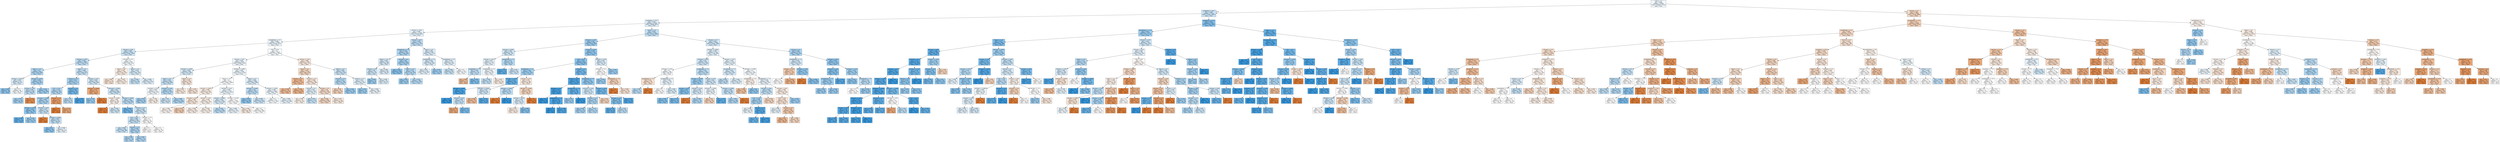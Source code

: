 digraph Tree {
node [shape=box, style="filled", color="black"] ;
0 [label="CCR <= 5.5\ngini = 0.499\nsamples = 26338\nvalue = [12603, 13735]\nclass = True", fillcolor="#eff7fd"] ;
1 [label="graphSize <= 40.0\ngini = 0.489\nsamples = 17452\nvalue = [7405, 10047]\nclass = True", fillcolor="#cbe5f8"] ;
0 -> 1 [labeldistance=2.5, labelangle=45, headlabel="True"] ;
2 [label="graphSize <= 22.5\ngini = 0.495\nsamples = 14700\nvalue = [6649, 8051]\nclass = True", fillcolor="#ddeefa"] ;
1 -> 2 ;
3 [label="sdComm <= 0.65\ngini = 0.498\nsamples = 11359\nvalue = [5294, 6065]\nclass = True", fillcolor="#e6f3fc"] ;
2 -> 3 ;
4 [label="graphDepth <= 3.5\ngini = 0.499\nsamples = 10097\nvalue = [4784, 5313]\nclass = True", fillcolor="#ebf5fc"] ;
3 -> 4 ;
5 [label="sdComp <= 0.65\ngini = 0.489\nsamples = 2439\nvalue = [1040, 1399]\nclass = True", fillcolor="#cce6f8"] ;
4 -> 5 ;
6 [label="sdComm <= 0.02\ngini = 0.482\nsamples = 1809\nvalue = [734, 1075]\nclass = True", fillcolor="#c0e0f7"] ;
5 -> 6 ;
7 [label="nbproc <= 4.5\ngini = 0.47\nsamples = 650\nvalue = [246, 404]\nclass = True", fillcolor="#b2d9f5"] ;
6 -> 7 ;
8 [label="sdComp <= 0.055\ngini = 0.494\nsamples = 112\nvalue = [50, 62]\nclass = True", fillcolor="#d9ecfa"] ;
7 -> 8 ;
9 [label="gini = 0.426\nsamples = 26\nvalue = [8, 18]\nclass = True", fillcolor="#91c9f1"] ;
8 -> 9 ;
10 [label="gini = 0.5\nsamples = 86\nvalue = [42, 44]\nclass = True", fillcolor="#f6fbfe"] ;
8 -> 10 ;
11 [label="sdComp <= 0.065\ngini = 0.463\nsamples = 538\nvalue = [196, 342]\nclass = True", fillcolor="#aad5f4"] ;
7 -> 11 ;
12 [label="sdComp <= 0.02\ngini = 0.484\nsamples = 146\nvalue = [60, 86]\nclass = True", fillcolor="#c3e1f7"] ;
11 -> 12 ;
13 [label="gini = 0.457\nsamples = 130\nvalue = [46, 84]\nclass = True", fillcolor="#a5d3f3"] ;
12 -> 13 ;
14 [label="gini = 0.219\nsamples = 16\nvalue = [14, 2]\nclass = False", fillcolor="#e99355"] ;
12 -> 14 ;
15 [label="gini = 0.453\nsamples = 392\nvalue = [136, 256]\nclass = True", fillcolor="#a2d1f3"] ;
11 -> 15 ;
16 [label="nbproc <= 4.5\ngini = 0.488\nsamples = 1159\nvalue = [488, 671]\nclass = True", fillcolor="#c9e4f8"] ;
6 -> 16 ;
17 [label="sdComm <= 0.2\ngini = 0.461\nsamples = 277\nvalue = [100, 177]\nclass = True", fillcolor="#a9d4f4"] ;
16 -> 17 ;
18 [label="CCR <= 0.55\ngini = 0.473\nsamples = 235\nvalue = [90, 145]\nclass = True", fillcolor="#b4daf5"] ;
17 -> 18 ;
19 [label="sdComm <= 0.065\ngini = 0.463\nsamples = 225\nvalue = [82, 143]\nclass = True", fillcolor="#abd5f4"] ;
18 -> 19 ;
20 [label="sdComp <= 0.055\ngini = 0.422\nsamples = 106\nvalue = [32, 74]\nclass = True", fillcolor="#8fc7f0"] ;
19 -> 20 ;
21 [label="gini = 0.298\nsamples = 22\nvalue = [4, 18]\nclass = True", fillcolor="#65b3eb"] ;
20 -> 21 ;
22 [label="gini = 0.444\nsamples = 84\nvalue = [28, 56]\nclass = True", fillcolor="#9ccef2"] ;
20 -> 22 ;
23 [label="sdComp <= 0.02\ngini = 0.487\nsamples = 119\nvalue = [50, 69]\nclass = True", fillcolor="#c8e4f8"] ;
19 -> 23 ;
24 [label="gini = 0.0\nsamples = 2\nvalue = [2, 0]\nclass = False", fillcolor="#e58139"] ;
23 -> 24 ;
25 [label="sdComp <= 0.065\ngini = 0.484\nsamples = 117\nvalue = [48, 69]\nclass = True", fillcolor="#c3e1f7"] ;
23 -> 25 ;
26 [label="gini = 0.42\nsamples = 40\nvalue = [12, 28]\nclass = True", fillcolor="#8ec7f0"] ;
25 -> 26 ;
27 [label="gini = 0.498\nsamples = 77\nvalue = [36, 41]\nclass = True", fillcolor="#e7f3fc"] ;
25 -> 27 ;
28 [label="sdComp <= 0.2\ngini = 0.32\nsamples = 10\nvalue = [8, 2]\nclass = False", fillcolor="#eca06a"] ;
18 -> 28 ;
29 [label="gini = 0.0\nsamples = 2\nvalue = [2, 0]\nclass = False", fillcolor="#e58139"] ;
28 -> 29 ;
30 [label="gini = 0.375\nsamples = 8\nvalue = [6, 2]\nclass = False", fillcolor="#eeab7b"] ;
28 -> 30 ;
31 [label="sdComp <= 0.2\ngini = 0.363\nsamples = 42\nvalue = [10, 32]\nclass = True", fillcolor="#77bced"] ;
17 -> 31 ;
32 [label="gini = 0.48\nsamples = 20\nvalue = [8, 12]\nclass = True", fillcolor="#bddef6"] ;
31 -> 32 ;
33 [label="gini = 0.165\nsamples = 22\nvalue = [2, 20]\nclass = True", fillcolor="#4da7e8"] ;
31 -> 33 ;
34 [label="sdComp <= 0.02\ngini = 0.493\nsamples = 882\nvalue = [388, 494]\nclass = True", fillcolor="#d5eaf9"] ;
16 -> 34 ;
35 [label="sdComm <= 0.065\ngini = 0.375\nsamples = 32\nvalue = [24, 8]\nclass = False", fillcolor="#eeab7b"] ;
34 -> 35 ;
36 [label="gini = 0.444\nsamples = 12\nvalue = [4, 8]\nclass = True", fillcolor="#9ccef2"] ;
35 -> 36 ;
37 [label="gini = 0.0\nsamples = 20\nvalue = [20, 0]\nclass = False", fillcolor="#e58139"] ;
35 -> 37 ;
38 [label="sdComm <= 0.065\ngini = 0.49\nsamples = 850\nvalue = [364, 486]\nclass = True", fillcolor="#cde6f8"] ;
34 -> 38 ;
39 [label="sdComp <= 0.065\ngini = 0.499\nsamples = 184\nvalue = [96, 88]\nclass = False", fillcolor="#fdf5ef"] ;
38 -> 39 ;
40 [label="gini = 0.0\nsamples = 28\nvalue = [28, 0]\nclass = False", fillcolor="#e58139"] ;
39 -> 40 ;
41 [label="gini = 0.492\nsamples = 156\nvalue = [68, 88]\nclass = True", fillcolor="#d2e9f9"] ;
39 -> 41 ;
42 [label="sdComp <= 0.065\ngini = 0.481\nsamples = 666\nvalue = [268, 398]\nclass = True", fillcolor="#bedff7"] ;
38 -> 42 ;
43 [label="gini = 0.353\nsamples = 70\nvalue = [16, 54]\nclass = True", fillcolor="#74baed"] ;
42 -> 43 ;
44 [label="sdComm <= 0.2\ngini = 0.488\nsamples = 596\nvalue = [252, 344]\nclass = True", fillcolor="#cae5f8"] ;
42 -> 44 ;
45 [label="CCR <= 0.55\ngini = 0.486\nsamples = 544\nvalue = [226, 318]\nclass = True", fillcolor="#c6e3f7"] ;
44 -> 45 ;
46 [label="gini = 0.487\nsamples = 496\nvalue = [208, 288]\nclass = True", fillcolor="#c8e4f8"] ;
45 -> 46 ;
47 [label="sdComp <= 0.2\ngini = 0.469\nsamples = 48\nvalue = [18, 30]\nclass = True", fillcolor="#b0d8f5"] ;
45 -> 47 ;
48 [label="gini = 0.469\nsamples = 16\nvalue = [6, 10]\nclass = True", fillcolor="#b0d8f5"] ;
47 -> 48 ;
49 [label="gini = 0.469\nsamples = 32\nvalue = [12, 20]\nclass = True", fillcolor="#b0d8f5"] ;
47 -> 49 ;
50 [label="sdComp <= 0.2\ngini = 0.5\nsamples = 52\nvalue = [26, 26]\nclass = False", fillcolor="#ffffff"] ;
44 -> 50 ;
51 [label="gini = 0.5\nsamples = 12\nvalue = [6, 6]\nclass = False", fillcolor="#ffffff"] ;
50 -> 51 ;
52 [label="gini = 0.5\nsamples = 40\nvalue = [20, 20]\nclass = False", fillcolor="#ffffff"] ;
50 -> 52 ;
53 [label="sdComm <= 0.2\ngini = 0.5\nsamples = 630\nvalue = [306, 324]\nclass = True", fillcolor="#f4fafe"] ;
5 -> 53 ;
54 [label="nbproc <= 4.5\ngini = 0.497\nsamples = 260\nvalue = [140, 120]\nclass = False", fillcolor="#fbede3"] ;
53 -> 54 ;
55 [label="gini = 0.494\nsamples = 18\nvalue = [10, 8]\nclass = False", fillcolor="#fae6d7"] ;
54 -> 55 ;
56 [label="gini = 0.497\nsamples = 242\nvalue = [130, 112]\nclass = False", fillcolor="#fbeee4"] ;
54 -> 56 ;
57 [label="nbproc <= 4.5\ngini = 0.495\nsamples = 370\nvalue = [166, 204]\nclass = True", fillcolor="#daedfa"] ;
53 -> 57 ;
58 [label="gini = 0.486\nsamples = 48\nvalue = [20, 28]\nclass = True", fillcolor="#c6e3f8"] ;
57 -> 58 ;
59 [label="gini = 0.496\nsamples = 322\nvalue = [146, 176]\nclass = True", fillcolor="#ddeefb"] ;
57 -> 59 ;
60 [label="CCR <= 0.55\ngini = 0.5\nsamples = 7658\nvalue = [3744, 3914]\nclass = True", fillcolor="#f6fbfe"] ;
4 -> 60 ;
61 [label="sdComp <= 0.02\ngini = 0.499\nsamples = 6074\nvalue = [2882, 3192]\nclass = True", fillcolor="#ecf5fc"] ;
60 -> 61 ;
62 [label="sdComm <= 0.065\ngini = 0.494\nsamples = 836\nvalue = [372, 464]\nclass = True", fillcolor="#d8ecfa"] ;
61 -> 62 ;
63 [label="nbproc <= 4.5\ngini = 0.487\nsamples = 668\nvalue = [280, 388]\nclass = True", fillcolor="#c8e4f8"] ;
62 -> 63 ;
64 [label="sdComm <= 0.02\ngini = 0.499\nsamples = 224\nvalue = [108, 116]\nclass = True", fillcolor="#f1f8fd"] ;
63 -> 64 ;
65 [label="gini = 0.459\nsamples = 56\nvalue = [20, 36]\nclass = True", fillcolor="#a7d3f3"] ;
64 -> 65 ;
66 [label="gini = 0.499\nsamples = 168\nvalue = [88, 80]\nclass = False", fillcolor="#fdf4ed"] ;
64 -> 66 ;
67 [label="sdComm <= 0.02\ngini = 0.475\nsamples = 444\nvalue = [172, 272]\nclass = True", fillcolor="#b6dbf5"] ;
63 -> 67 ;
68 [label="gini = 0.49\nsamples = 112\nvalue = [48, 64]\nclass = True", fillcolor="#cee6f8"] ;
67 -> 68 ;
69 [label="gini = 0.468\nsamples = 332\nvalue = [124, 208]\nclass = True", fillcolor="#afd7f4"] ;
67 -> 69 ;
70 [label="nbproc <= 4.5\ngini = 0.495\nsamples = 168\nvalue = [92, 76]\nclass = False", fillcolor="#fae9dd"] ;
62 -> 70 ;
71 [label="gini = 0.497\nsamples = 52\nvalue = [28, 24]\nclass = False", fillcolor="#fbede3"] ;
70 -> 71 ;
72 [label="gini = 0.495\nsamples = 116\nvalue = [64, 52]\nclass = False", fillcolor="#fae7da"] ;
70 -> 72 ;
73 [label="sdComm <= 0.065\ngini = 0.499\nsamples = 5238\nvalue = [2510, 2728]\nclass = True", fillcolor="#eff7fd"] ;
61 -> 73 ;
74 [label="nbproc <= 4.5\ngini = 0.5\nsamples = 3242\nvalue = [1602, 1640]\nclass = True", fillcolor="#fafdfe"] ;
73 -> 74 ;
75 [label="sdComp <= 0.065\ngini = 0.498\nsamples = 1106\nvalue = [588, 518]\nclass = False", fillcolor="#fcf0e7"] ;
74 -> 75 ;
76 [label="sdComm <= 0.02\ngini = 0.496\nsamples = 352\nvalue = [192, 160]\nclass = False", fillcolor="#fbeade"] ;
75 -> 76 ;
77 [label="gini = 0.499\nsamples = 248\nvalue = [128, 120]\nclass = False", fillcolor="#fdf7f3"] ;
76 -> 77 ;
78 [label="gini = 0.473\nsamples = 104\nvalue = [64, 40]\nclass = False", fillcolor="#f5d0b5"] ;
76 -> 78 ;
79 [label="sdComm <= 0.02\ngini = 0.499\nsamples = 754\nvalue = [396, 358]\nclass = False", fillcolor="#fdf3ec"] ;
75 -> 79 ;
80 [label="gini = 0.498\nsamples = 348\nvalue = [184, 164]\nclass = False", fillcolor="#fcf1e9"] ;
79 -> 80 ;
81 [label="gini = 0.499\nsamples = 406\nvalue = [212, 194]\nclass = False", fillcolor="#fdf4ee"] ;
79 -> 81 ;
82 [label="sdComm <= 0.02\ngini = 0.499\nsamples = 2136\nvalue = [1014, 1122]\nclass = True", fillcolor="#ecf6fc"] ;
74 -> 82 ;
83 [label="sdComp <= 0.065\ngini = 0.495\nsamples = 1052\nvalue = [472, 580]\nclass = True", fillcolor="#daedfa"] ;
82 -> 83 ;
84 [label="gini = 0.481\nsamples = 348\nvalue = [140, 208]\nclass = True", fillcolor="#bedff6"] ;
83 -> 84 ;
85 [label="gini = 0.498\nsamples = 704\nvalue = [332, 372]\nclass = True", fillcolor="#eaf4fc"] ;
83 -> 85 ;
86 [label="sdComp <= 0.065\ngini = 0.5\nsamples = 1084\nvalue = [542, 542]\nclass = False", fillcolor="#ffffff"] ;
82 -> 86 ;
87 [label="gini = 0.497\nsamples = 164\nvalue = [88, 76]\nclass = False", fillcolor="#fbeee4"] ;
86 -> 87 ;
88 [label="gini = 0.5\nsamples = 920\nvalue = [454, 466]\nclass = True", fillcolor="#fafcfe"] ;
86 -> 88 ;
89 [label="nbproc <= 4.5\ngini = 0.496\nsamples = 1996\nvalue = [908, 1088]\nclass = True", fillcolor="#deeffb"] ;
73 -> 89 ;
90 [label="sdComp <= 0.065\ngini = 0.48\nsamples = 540\nvalue = [216, 324]\nclass = True", fillcolor="#bddef6"] ;
89 -> 90 ;
91 [label="gini = 0.428\nsamples = 116\nvalue = [36, 80]\nclass = True", fillcolor="#92c9f1"] ;
90 -> 91 ;
92 [label="gini = 0.489\nsamples = 424\nvalue = [180, 244]\nclass = True", fillcolor="#cbe5f8"] ;
90 -> 92 ;
93 [label="sdComp <= 0.065\ngini = 0.499\nsamples = 1456\nvalue = [692, 764]\nclass = True", fillcolor="#ecf6fd"] ;
89 -> 93 ;
94 [label="gini = 0.5\nsamples = 352\nvalue = [172, 180]\nclass = True", fillcolor="#f6fbfe"] ;
93 -> 94 ;
95 [label="gini = 0.498\nsamples = 1104\nvalue = [520, 584]\nclass = True", fillcolor="#e9f4fc"] ;
93 -> 95 ;
96 [label="sdComp <= 0.65\ngini = 0.496\nsamples = 1584\nvalue = [862, 722]\nclass = False", fillcolor="#fbebdf"] ;
60 -> 96 ;
97 [label="nbproc <= 4.5\ngini = 0.485\nsamples = 1158\nvalue = [680, 478]\nclass = False", fillcolor="#f7dac4"] ;
96 -> 97 ;
98 [label="sdComp <= 0.2\ngini = 0.434\nsamples = 370\nvalue = [252, 118]\nclass = False", fillcolor="#f1bc96"] ;
97 -> 98 ;
99 [label="gini = 0.444\nsamples = 162\nvalue = [108, 54]\nclass = False", fillcolor="#f2c09c"] ;
98 -> 99 ;
100 [label="gini = 0.426\nsamples = 208\nvalue = [144, 64]\nclass = False", fillcolor="#f1b991"] ;
98 -> 100 ;
101 [label="sdComm <= 0.2\ngini = 0.496\nsamples = 788\nvalue = [428, 360]\nclass = False", fillcolor="#fbebe0"] ;
97 -> 101 ;
102 [label="sdComp <= 0.2\ngini = 0.497\nsamples = 208\nvalue = [96, 112]\nclass = True", fillcolor="#e3f1fb"] ;
101 -> 102 ;
103 [label="gini = 0.499\nsamples = 84\nvalue = [44, 40]\nclass = False", fillcolor="#fdf4ed"] ;
102 -> 103 ;
104 [label="gini = 0.487\nsamples = 124\nvalue = [52, 72]\nclass = True", fillcolor="#c8e4f8"] ;
102 -> 104 ;
105 [label="sdComp <= 0.2\ngini = 0.49\nsamples = 580\nvalue = [332, 248]\nclass = False", fillcolor="#f8dfcd"] ;
101 -> 105 ;
106 [label="gini = 0.485\nsamples = 388\nvalue = [228, 160]\nclass = False", fillcolor="#f7d9c4"] ;
105 -> 106 ;
107 [label="gini = 0.497\nsamples = 192\nvalue = [104, 88]\nclass = False", fillcolor="#fbece1"] ;
105 -> 107 ;
108 [label="nbproc <= 4.5\ngini = 0.489\nsamples = 426\nvalue = [182, 244]\nclass = True", fillcolor="#cde6f8"] ;
96 -> 108 ;
109 [label="sdComm <= 0.2\ngini = 0.475\nsamples = 196\nvalue = [76, 120]\nclass = True", fillcolor="#b6dbf5"] ;
108 -> 109 ;
110 [label="gini = 0.48\nsamples = 40\nvalue = [24, 16]\nclass = False", fillcolor="#f6d5bd"] ;
109 -> 110 ;
111 [label="gini = 0.444\nsamples = 156\nvalue = [52, 104]\nclass = True", fillcolor="#9ccef2"] ;
109 -> 111 ;
112 [label="sdComm <= 0.2\ngini = 0.497\nsamples = 230\nvalue = [106, 124]\nclass = True", fillcolor="#e2f1fb"] ;
108 -> 112 ;
113 [label="gini = 0.444\nsamples = 24\nvalue = [8, 16]\nclass = True", fillcolor="#9ccef2"] ;
112 -> 113 ;
114 [label="gini = 0.499\nsamples = 206\nvalue = [98, 108]\nclass = True", fillcolor="#edf6fd"] ;
112 -> 114 ;
115 [label="sdComp <= 0.65\ngini = 0.482\nsamples = 1262\nvalue = [510, 752]\nclass = True", fillcolor="#bfdff7"] ;
3 -> 115 ;
116 [label="graphDepth <= 3.5\ngini = 0.469\nsamples = 768\nvalue = [288, 480]\nclass = True", fillcolor="#b0d8f5"] ;
115 -> 116 ;
117 [label="nbproc <= 4.5\ngini = 0.494\nsamples = 144\nvalue = [64, 80]\nclass = True", fillcolor="#d7ebfa"] ;
116 -> 117 ;
118 [label="sdComp <= 0.2\ngini = 0.49\nsamples = 56\nvalue = [24, 32]\nclass = True", fillcolor="#cee6f8"] ;
117 -> 118 ;
119 [label="gini = 0.444\nsamples = 12\nvalue = [4, 8]\nclass = True", fillcolor="#9ccef2"] ;
118 -> 119 ;
120 [label="gini = 0.496\nsamples = 44\nvalue = [20, 24]\nclass = True", fillcolor="#deeffb"] ;
118 -> 120 ;
121 [label="gini = 0.496\nsamples = 88\nvalue = [40, 48]\nclass = True", fillcolor="#deeffb"] ;
117 -> 121 ;
122 [label="sdComp <= 0.2\ngini = 0.46\nsamples = 624\nvalue = [224, 400]\nclass = True", fillcolor="#a8d4f4"] ;
116 -> 122 ;
123 [label="gini = 0.415\nsamples = 204\nvalue = [60, 144]\nclass = True", fillcolor="#8bc6f0"] ;
122 -> 123 ;
124 [label="nbproc <= 4.5\ngini = 0.476\nsamples = 420\nvalue = [164, 256]\nclass = True", fillcolor="#b8dcf6"] ;
122 -> 124 ;
125 [label="gini = 0.444\nsamples = 24\nvalue = [8, 16]\nclass = True", fillcolor="#9ccef2"] ;
124 -> 125 ;
126 [label="gini = 0.478\nsamples = 396\nvalue = [156, 240]\nclass = True", fillcolor="#baddf6"] ;
124 -> 126 ;
127 [label="nbproc <= 4.5\ngini = 0.495\nsamples = 494\nvalue = [222, 272]\nclass = True", fillcolor="#dbedfa"] ;
115 -> 127 ;
128 [label="graphDepth <= 3.5\ngini = 0.494\nsamples = 302\nvalue = [134, 168]\nclass = True", fillcolor="#d7ebfa"] ;
127 -> 128 ;
129 [label="gini = 0.497\nsamples = 256\nvalue = [118, 138]\nclass = True", fillcolor="#e2f1fb"] ;
128 -> 129 ;
130 [label="gini = 0.454\nsamples = 46\nvalue = [16, 30]\nclass = True", fillcolor="#a3d1f3"] ;
128 -> 130 ;
131 [label="graphDepth <= 3.5\ngini = 0.497\nsamples = 192\nvalue = [88, 104]\nclass = True", fillcolor="#e1f0fb"] ;
127 -> 131 ;
132 [label="gini = 0.488\nsamples = 90\nvalue = [38, 52]\nclass = True", fillcolor="#cae5f8"] ;
131 -> 132 ;
133 [label="gini = 0.5\nsamples = 102\nvalue = [50, 52]\nclass = True", fillcolor="#f7fbfe"] ;
131 -> 133 ;
134 [label="nbproc <= 4.5\ngini = 0.482\nsamples = 3341\nvalue = [1355, 1986]\nclass = True", fillcolor="#c0e0f7"] ;
2 -> 134 ;
135 [label="sdComm <= 0.02\ngini = 0.447\nsamples = 945\nvalue = [319, 626]\nclass = True", fillcolor="#9ecff2"] ;
134 -> 135 ;
136 [label="sdComp <= 0.065\ngini = 0.492\nsamples = 202\nvalue = [88, 114]\nclass = True", fillcolor="#d2e9f9"] ;
135 -> 136 ;
137 [label="sdComp <= 0.02\ngini = 0.497\nsamples = 134\nvalue = [62, 72]\nclass = True", fillcolor="#e4f1fb"] ;
136 -> 137 ;
138 [label="graphDepth <= 7.5\ngini = 0.484\nsamples = 34\nvalue = [14, 20]\nclass = True", fillcolor="#c4e2f7"] ;
137 -> 138 ;
139 [label="gini = 0.444\nsamples = 12\nvalue = [8, 4]\nclass = False", fillcolor="#f2c09c"] ;
138 -> 139 ;
140 [label="gini = 0.397\nsamples = 22\nvalue = [6, 16]\nclass = True", fillcolor="#83c2ef"] ;
138 -> 140 ;
141 [label="graphDepth <= 7.5\ngini = 0.499\nsamples = 100\nvalue = [48, 52]\nclass = True", fillcolor="#f0f7fd"] ;
137 -> 141 ;
142 [label="gini = 0.486\nsamples = 48\nvalue = [20, 28]\nclass = True", fillcolor="#c6e3f8"] ;
141 -> 142 ;
143 [label="gini = 0.497\nsamples = 52\nvalue = [28, 24]\nclass = False", fillcolor="#fbede3"] ;
141 -> 143 ;
144 [label="graphDepth <= 7.5\ngini = 0.472\nsamples = 68\nvalue = [26, 42]\nclass = True", fillcolor="#b4daf5"] ;
136 -> 144 ;
145 [label="gini = 0.278\nsamples = 12\nvalue = [2, 10]\nclass = True", fillcolor="#61b1ea"] ;
144 -> 145 ;
146 [label="gini = 0.49\nsamples = 56\nvalue = [24, 32]\nclass = True", fillcolor="#cee6f8"] ;
144 -> 146 ;
147 [label="sdComp <= 0.65\ngini = 0.428\nsamples = 743\nvalue = [231, 512]\nclass = True", fillcolor="#92c9f1"] ;
135 -> 147 ;
148 [label="CCR <= 0.55\ngini = 0.413\nsamples = 652\nvalue = [190, 462]\nclass = True", fillcolor="#8ac5f0"] ;
147 -> 148 ;
149 [label="graphDepth <= 7.5\ngini = 0.452\nsamples = 342\nvalue = [118, 224]\nclass = True", fillcolor="#a1d1f3"] ;
148 -> 149 ;
150 [label="sdComp <= 0.065\ngini = 0.315\nsamples = 194\nvalue = [38, 156]\nclass = True", fillcolor="#69b5eb"] ;
149 -> 150 ;
151 [label="sdComm <= 0.065\ngini = 0.142\nsamples = 130\nvalue = [10, 120]\nclass = True", fillcolor="#49a5e7"] ;
150 -> 151 ;
152 [label="gini = 0.0\nsamples = 106\nvalue = [0, 106]\nclass = True", fillcolor="#399de5"] ;
151 -> 152 ;
153 [label="sdComp <= 0.02\ngini = 0.486\nsamples = 24\nvalue = [10, 14]\nclass = True", fillcolor="#c6e3f8"] ;
151 -> 153 ;
154 [label="gini = 0.375\nsamples = 8\nvalue = [6, 2]\nclass = False", fillcolor="#eeab7b"] ;
153 -> 154 ;
155 [label="gini = 0.375\nsamples = 16\nvalue = [4, 12]\nclass = True", fillcolor="#7bbeee"] ;
153 -> 155 ;
156 [label="sdComm <= 0.065\ngini = 0.492\nsamples = 64\nvalue = [28, 36]\nclass = True", fillcolor="#d3e9f9"] ;
150 -> 156 ;
157 [label="gini = 0.444\nsamples = 36\nvalue = [24, 12]\nclass = False", fillcolor="#f2c09c"] ;
156 -> 157 ;
158 [label="gini = 0.245\nsamples = 28\nvalue = [4, 24]\nclass = True", fillcolor="#5aade9"] ;
156 -> 158 ;
159 [label="sdComp <= 0.02\ngini = 0.497\nsamples = 148\nvalue = [80, 68]\nclass = False", fillcolor="#fbece1"] ;
149 -> 159 ;
160 [label="sdComm <= 0.065\ngini = 0.48\nsamples = 40\nvalue = [16, 24]\nclass = True", fillcolor="#bddef6"] ;
159 -> 160 ;
161 [label="gini = 0.0\nsamples = 16\nvalue = [16, 0]\nclass = False", fillcolor="#e58139"] ;
160 -> 161 ;
162 [label="gini = 0.0\nsamples = 24\nvalue = [0, 24]\nclass = True", fillcolor="#399de5"] ;
160 -> 162 ;
163 [label="sdComm <= 0.065\ngini = 0.483\nsamples = 108\nvalue = [64, 44]\nclass = False", fillcolor="#f7d8c1"] ;
159 -> 163 ;
164 [label="sdComp <= 0.065\ngini = 0.495\nsamples = 80\nvalue = [36, 44]\nclass = True", fillcolor="#dbedfa"] ;
163 -> 164 ;
165 [label="gini = 0.497\nsamples = 52\nvalue = [28, 24]\nclass = False", fillcolor="#fbede3"] ;
164 -> 165 ;
166 [label="gini = 0.408\nsamples = 28\nvalue = [8, 20]\nclass = True", fillcolor="#88c4ef"] ;
164 -> 166 ;
167 [label="gini = 0.0\nsamples = 28\nvalue = [28, 0]\nclass = False", fillcolor="#e58139"] ;
163 -> 167 ;
168 [label="sdComp <= 0.2\ngini = 0.357\nsamples = 310\nvalue = [72, 238]\nclass = True", fillcolor="#75bbed"] ;
148 -> 168 ;
169 [label="sdComm <= 0.65\ngini = 0.185\nsamples = 116\nvalue = [12, 104]\nclass = True", fillcolor="#50a8e8"] ;
168 -> 169 ;
170 [label="sdComm <= 0.2\ngini = 0.105\nsamples = 72\nvalue = [4, 68]\nclass = True", fillcolor="#45a3e7"] ;
169 -> 170 ;
171 [label="gini = 0.0\nsamples = 28\nvalue = [0, 28]\nclass = True", fillcolor="#399de5"] ;
170 -> 171 ;
172 [label="graphDepth <= 7.5\ngini = 0.165\nsamples = 44\nvalue = [4, 40]\nclass = True", fillcolor="#4da7e8"] ;
170 -> 172 ;
173 [label="gini = 0.0\nsamples = 8\nvalue = [0, 8]\nclass = True", fillcolor="#399de5"] ;
172 -> 173 ;
174 [label="gini = 0.198\nsamples = 36\nvalue = [4, 32]\nclass = True", fillcolor="#52a9e8"] ;
172 -> 174 ;
175 [label="graphDepth <= 7.5\ngini = 0.298\nsamples = 44\nvalue = [8, 36]\nclass = True", fillcolor="#65b3eb"] ;
169 -> 175 ;
176 [label="gini = 0.444\nsamples = 24\nvalue = [8, 16]\nclass = True", fillcolor="#9ccef2"] ;
175 -> 176 ;
177 [label="gini = 0.0\nsamples = 20\nvalue = [0, 20]\nclass = True", fillcolor="#399de5"] ;
175 -> 177 ;
178 [label="graphDepth <= 7.5\ngini = 0.427\nsamples = 194\nvalue = [60, 134]\nclass = True", fillcolor="#92c9f1"] ;
168 -> 178 ;
179 [label="sdComm <= 0.65\ngini = 0.491\nsamples = 74\nvalue = [32, 42]\nclass = True", fillcolor="#d0e8f9"] ;
178 -> 179 ;
180 [label="sdComm <= 0.2\ngini = 0.466\nsamples = 54\nvalue = [20, 34]\nclass = True", fillcolor="#add7f4"] ;
179 -> 180 ;
181 [label="gini = 0.459\nsamples = 28\nvalue = [10, 18]\nclass = True", fillcolor="#a7d3f3"] ;
180 -> 181 ;
182 [label="gini = 0.473\nsamples = 26\nvalue = [10, 16]\nclass = True", fillcolor="#b5daf5"] ;
180 -> 182 ;
183 [label="gini = 0.48\nsamples = 20\nvalue = [12, 8]\nclass = False", fillcolor="#f6d5bd"] ;
179 -> 183 ;
184 [label="sdComm <= 0.65\ngini = 0.358\nsamples = 120\nvalue = [28, 92]\nclass = True", fillcolor="#75bbed"] ;
178 -> 184 ;
185 [label="sdComm <= 0.2\ngini = 0.397\nsamples = 88\nvalue = [24, 64]\nclass = True", fillcolor="#83c2ef"] ;
184 -> 185 ;
186 [label="gini = 0.278\nsamples = 48\nvalue = [8, 40]\nclass = True", fillcolor="#61b1ea"] ;
185 -> 186 ;
187 [label="gini = 0.48\nsamples = 40\nvalue = [16, 24]\nclass = True", fillcolor="#bddef6"] ;
185 -> 187 ;
188 [label="gini = 0.219\nsamples = 32\nvalue = [4, 28]\nclass = True", fillcolor="#55abe9"] ;
184 -> 188 ;
189 [label="sdComm <= 0.65\ngini = 0.495\nsamples = 91\nvalue = [41, 50]\nclass = True", fillcolor="#dbedfa"] ;
147 -> 189 ;
190 [label="sdComm <= 0.2\ngini = 0.5\nsamples = 64\nvalue = [32, 32]\nclass = False", fillcolor="#ffffff"] ;
189 -> 190 ;
191 [label="gini = 0.444\nsamples = 24\nvalue = [8, 16]\nclass = True", fillcolor="#9ccef2"] ;
190 -> 191 ;
192 [label="graphDepth <= 7.5\ngini = 0.48\nsamples = 40\nvalue = [24, 16]\nclass = False", fillcolor="#f6d5bd"] ;
190 -> 192 ;
193 [label="gini = 0.0\nsamples = 4\nvalue = [4, 0]\nclass = False", fillcolor="#e58139"] ;
192 -> 193 ;
194 [label="gini = 0.494\nsamples = 36\nvalue = [20, 16]\nclass = False", fillcolor="#fae6d7"] ;
192 -> 194 ;
195 [label="gini = 0.444\nsamples = 27\nvalue = [9, 18]\nclass = True", fillcolor="#9ccef2"] ;
189 -> 195 ;
196 [label="sdComm <= 0.2\ngini = 0.491\nsamples = 2396\nvalue = [1036, 1360]\nclass = True", fillcolor="#d0e8f9"] ;
134 -> 196 ;
197 [label="sdComp <= 0.065\ngini = 0.496\nsamples = 1726\nvalue = [790, 936]\nclass = True", fillcolor="#e0f0fb"] ;
196 -> 197 ;
198 [label="sdComm <= 0.02\ngini = 0.49\nsamples = 492\nvalue = [212, 280]\nclass = True", fillcolor="#cfe7f9"] ;
197 -> 198 ;
199 [label="sdComp <= 0.02\ngini = 0.5\nsamples = 164\nvalue = [80, 84]\nclass = True", fillcolor="#f6fafe"] ;
198 -> 199 ;
200 [label="graphDepth <= 7.5\ngini = 0.49\nsamples = 28\nvalue = [16, 12]\nclass = False", fillcolor="#f8e0ce"] ;
199 -> 200 ;
201 [label="gini = 0.48\nsamples = 20\nvalue = [8, 12]\nclass = True", fillcolor="#bddef6"] ;
200 -> 201 ;
202 [label="gini = 0.0\nsamples = 8\nvalue = [8, 0]\nclass = False", fillcolor="#e58139"] ;
200 -> 202 ;
203 [label="graphDepth <= 7.5\ngini = 0.498\nsamples = 136\nvalue = [64, 72]\nclass = True", fillcolor="#e9f4fc"] ;
199 -> 203 ;
204 [label="gini = 0.5\nsamples = 48\nvalue = [24, 24]\nclass = False", fillcolor="#ffffff"] ;
203 -> 204 ;
205 [label="gini = 0.496\nsamples = 88\nvalue = [40, 48]\nclass = True", fillcolor="#deeffb"] ;
203 -> 205 ;
206 [label="graphDepth <= 7.5\ngini = 0.481\nsamples = 328\nvalue = [132, 196]\nclass = True", fillcolor="#bedff7"] ;
198 -> 206 ;
207 [label="sdComm <= 0.065\ngini = 0.444\nsamples = 108\nvalue = [36, 72]\nclass = True", fillcolor="#9ccef2"] ;
206 -> 207 ;
208 [label="sdComp <= 0.02\ngini = 0.401\nsamples = 72\nvalue = [20, 52]\nclass = True", fillcolor="#85c3ef"] ;
207 -> 208 ;
209 [label="gini = 0.408\nsamples = 56\nvalue = [16, 40]\nclass = True", fillcolor="#88c4ef"] ;
208 -> 209 ;
210 [label="gini = 0.375\nsamples = 16\nvalue = [4, 12]\nclass = True", fillcolor="#7bbeee"] ;
208 -> 210 ;
211 [label="sdComp <= 0.02\ngini = 0.494\nsamples = 36\nvalue = [16, 20]\nclass = True", fillcolor="#d7ebfa"] ;
207 -> 211 ;
212 [label="gini = 0.0\nsamples = 4\nvalue = [4, 0]\nclass = False", fillcolor="#e58139"] ;
211 -> 212 ;
213 [label="gini = 0.469\nsamples = 32\nvalue = [12, 20]\nclass = True", fillcolor="#b0d8f5"] ;
211 -> 213 ;
214 [label="sdComp <= 0.02\ngini = 0.492\nsamples = 220\nvalue = [96, 124]\nclass = True", fillcolor="#d2e9f9"] ;
206 -> 214 ;
215 [label="sdComm <= 0.065\ngini = 0.499\nsamples = 84\nvalue = [40, 44]\nclass = True", fillcolor="#edf6fd"] ;
214 -> 215 ;
216 [label="gini = 0.48\nsamples = 60\nvalue = [36, 24]\nclass = False", fillcolor="#f6d5bd"] ;
215 -> 216 ;
217 [label="gini = 0.278\nsamples = 24\nvalue = [4, 20]\nclass = True", fillcolor="#61b1ea"] ;
215 -> 217 ;
218 [label="sdComm <= 0.065\ngini = 0.484\nsamples = 136\nvalue = [56, 80]\nclass = True", fillcolor="#c4e2f7"] ;
214 -> 218 ;
219 [label="gini = 0.469\nsamples = 128\nvalue = [48, 80]\nclass = True", fillcolor="#b0d8f5"] ;
218 -> 219 ;
220 [label="gini = 0.0\nsamples = 8\nvalue = [8, 0]\nclass = False", fillcolor="#e58139"] ;
218 -> 220 ;
221 [label="sdComm <= 0.02\ngini = 0.498\nsamples = 1234\nvalue = [578, 656]\nclass = True", fillcolor="#e7f3fc"] ;
197 -> 221 ;
222 [label="graphDepth <= 7.5\ngini = 0.493\nsamples = 458\nvalue = [202, 256]\nclass = True", fillcolor="#d5eafa"] ;
221 -> 222 ;
223 [label="gini = 0.483\nsamples = 108\nvalue = [44, 64]\nclass = True", fillcolor="#c1e0f7"] ;
222 -> 223 ;
224 [label="gini = 0.495\nsamples = 350\nvalue = [158, 192]\nclass = True", fillcolor="#dceefa"] ;
222 -> 224 ;
225 [label="sdComm <= 0.065\ngini = 0.5\nsamples = 776\nvalue = [376, 400]\nclass = True", fillcolor="#f3f9fd"] ;
221 -> 225 ;
226 [label="graphDepth <= 7.5\ngini = 0.499\nsamples = 172\nvalue = [90, 82]\nclass = False", fillcolor="#fdf4ed"] ;
225 -> 226 ;
227 [label="gini = 0.456\nsamples = 108\nvalue = [70, 38]\nclass = False", fillcolor="#f3c5a4"] ;
226 -> 227 ;
228 [label="gini = 0.43\nsamples = 64\nvalue = [20, 44]\nclass = True", fillcolor="#93caf1"] ;
226 -> 228 ;
229 [label="graphDepth <= 7.5\ngini = 0.499\nsamples = 604\nvalue = [286, 318]\nclass = True", fillcolor="#ebf5fc"] ;
225 -> 229 ;
230 [label="sdComp <= 0.65\ngini = 0.484\nsamples = 288\nvalue = [118, 170]\nclass = True", fillcolor="#c2e1f7"] ;
229 -> 230 ;
231 [label="CCR <= 0.55\ngini = 0.458\nsamples = 220\nvalue = [78, 142]\nclass = True", fillcolor="#a6d3f3"] ;
230 -> 231 ;
232 [label="gini = 0.498\nsamples = 144\nvalue = [68, 76]\nclass = True", fillcolor="#eaf5fc"] ;
231 -> 232 ;
233 [label="sdComp <= 0.2\ngini = 0.229\nsamples = 76\nvalue = [10, 66]\nclass = True", fillcolor="#57ace9"] ;
231 -> 233 ;
234 [label="gini = 0.32\nsamples = 40\nvalue = [8, 32]\nclass = True", fillcolor="#6ab6ec"] ;
233 -> 234 ;
235 [label="gini = 0.105\nsamples = 36\nvalue = [2, 34]\nclass = True", fillcolor="#45a3e7"] ;
233 -> 235 ;
236 [label="gini = 0.484\nsamples = 68\nvalue = [40, 28]\nclass = False", fillcolor="#f7d9c4"] ;
230 -> 236 ;
237 [label="sdComp <= 0.65\ngini = 0.498\nsamples = 316\nvalue = [168, 148]\nclass = False", fillcolor="#fcf0e7"] ;
229 -> 237 ;
238 [label="CCR <= 0.55\ngini = 0.493\nsamples = 280\nvalue = [156, 124]\nclass = False", fillcolor="#fae5d6"] ;
237 -> 238 ;
239 [label="gini = 0.498\nsamples = 120\nvalue = [56, 64]\nclass = True", fillcolor="#e6f3fc"] ;
238 -> 239 ;
240 [label="sdComp <= 0.2\ngini = 0.469\nsamples = 160\nvalue = [100, 60]\nclass = False", fillcolor="#f5cdb0"] ;
238 -> 240 ;
241 [label="gini = 0.43\nsamples = 64\nvalue = [44, 20]\nclass = False", fillcolor="#f1ba93"] ;
240 -> 241 ;
242 [label="gini = 0.486\nsamples = 96\nvalue = [56, 40]\nclass = False", fillcolor="#f8dbc6"] ;
240 -> 242 ;
243 [label="gini = 0.444\nsamples = 36\nvalue = [12, 24]\nclass = True", fillcolor="#9ccef2"] ;
237 -> 243 ;
244 [label="sdComp <= 0.2\ngini = 0.465\nsamples = 670\nvalue = [246, 424]\nclass = True", fillcolor="#acd6f4"] ;
196 -> 244 ;
245 [label="graphDepth <= 7.5\ngini = 0.492\nsamples = 292\nvalue = [128, 164]\nclass = True", fillcolor="#d4e9f9"] ;
244 -> 245 ;
246 [label="sdComm <= 0.65\ngini = 0.471\nsamples = 116\nvalue = [72, 44]\nclass = False", fillcolor="#f5ceb2"] ;
245 -> 246 ;
247 [label="gini = 0.5\nsamples = 48\nvalue = [24, 24]\nclass = False", fillcolor="#ffffff"] ;
246 -> 247 ;
248 [label="gini = 0.415\nsamples = 68\nvalue = [48, 20]\nclass = False", fillcolor="#f0b58b"] ;
246 -> 248 ;
249 [label="sdComm <= 0.65\ngini = 0.434\nsamples = 176\nvalue = [56, 120]\nclass = True", fillcolor="#95cbf1"] ;
245 -> 249 ;
250 [label="gini = 0.0\nsamples = 8\nvalue = [8, 0]\nclass = False", fillcolor="#e58139"] ;
249 -> 250 ;
251 [label="gini = 0.408\nsamples = 168\nvalue = [48, 120]\nclass = True", fillcolor="#88c4ef"] ;
249 -> 251 ;
252 [label="sdComp <= 0.65\ngini = 0.429\nsamples = 378\nvalue = [118, 260]\nclass = True", fillcolor="#93c9f1"] ;
244 -> 252 ;
253 [label="sdComm <= 0.65\ngini = 0.406\nsamples = 212\nvalue = [60, 152]\nclass = True", fillcolor="#87c4ef"] ;
252 -> 253 ;
254 [label="graphDepth <= 7.5\ngini = 0.444\nsamples = 156\nvalue = [52, 104]\nclass = True", fillcolor="#9ccef2"] ;
253 -> 254 ;
255 [label="gini = 0.444\nsamples = 60\nvalue = [20, 40]\nclass = True", fillcolor="#9ccef2"] ;
254 -> 255 ;
256 [label="gini = 0.444\nsamples = 96\nvalue = [32, 64]\nclass = True", fillcolor="#9ccef2"] ;
254 -> 256 ;
257 [label="gini = 0.245\nsamples = 56\nvalue = [8, 48]\nclass = True", fillcolor="#5aade9"] ;
253 -> 257 ;
258 [label="sdComm <= 0.65\ngini = 0.455\nsamples = 166\nvalue = [58, 108]\nclass = True", fillcolor="#a3d2f3"] ;
252 -> 258 ;
259 [label="gini = 0.422\nsamples = 86\nvalue = [26, 60]\nclass = True", fillcolor="#8fc7f0"] ;
258 -> 259 ;
260 [label="graphDepth <= 7.5\ngini = 0.48\nsamples = 80\nvalue = [32, 48]\nclass = True", fillcolor="#bddef6"] ;
258 -> 260 ;
261 [label="gini = 0.5\nsamples = 32\nvalue = [16, 16]\nclass = False", fillcolor="#ffffff"] ;
260 -> 261 ;
262 [label="gini = 0.444\nsamples = 48\nvalue = [16, 32]\nclass = True", fillcolor="#9ccef2"] ;
260 -> 262 ;
263 [label="graphSize <= 75.0\ngini = 0.398\nsamples = 2752\nvalue = [756, 1996]\nclass = True", fillcolor="#84c2ef"] ;
1 -> 263 ;
264 [label="graphDepth <= 12.5\ngini = 0.443\nsamples = 1672\nvalue = [554, 1118]\nclass = True", fillcolor="#9bcef2"] ;
263 -> 264 ;
265 [label="nbproc <= 4.5\ngini = 0.377\nsamples = 936\nvalue = [236, 700]\nclass = True", fillcolor="#7cbeee"] ;
264 -> 265 ;
266 [label="sdComp <= 0.65\ngini = 0.286\nsamples = 498\nvalue = [86, 412]\nclass = True", fillcolor="#62b1ea"] ;
265 -> 266 ;
267 [label="sdComm <= 0.2\ngini = 0.235\nsamples = 412\nvalue = [56, 356]\nclass = True", fillcolor="#58ace9"] ;
266 -> 267 ;
268 [label="sdComp <= 0.2\ngini = 0.207\nsamples = 342\nvalue = [40, 302]\nclass = True", fillcolor="#53aae8"] ;
267 -> 268 ;
269 [label="sdComp <= 0.065\ngini = 0.239\nsamples = 288\nvalue = [40, 248]\nclass = True", fillcolor="#59ade9"] ;
268 -> 269 ;
270 [label="sdComm <= 0.065\ngini = 0.177\nsamples = 204\nvalue = [20, 184]\nclass = True", fillcolor="#4fa8e8"] ;
269 -> 270 ;
271 [label="sdComm <= 0.02\ngini = 0.131\nsamples = 142\nvalue = [10, 132]\nclass = True", fillcolor="#48a4e7"] ;
270 -> 271 ;
272 [label="sdComp <= 0.02\ngini = 0.219\nsamples = 64\nvalue = [8, 56]\nclass = True", fillcolor="#55abe9"] ;
271 -> 272 ;
273 [label="gini = 0.198\nsamples = 36\nvalue = [4, 32]\nclass = True", fillcolor="#52a9e8"] ;
272 -> 273 ;
274 [label="gini = 0.245\nsamples = 28\nvalue = [4, 24]\nclass = True", fillcolor="#5aade9"] ;
272 -> 274 ;
275 [label="sdComp <= 0.02\ngini = 0.05\nsamples = 78\nvalue = [2, 76]\nclass = True", fillcolor="#3ea0e6"] ;
271 -> 275 ;
276 [label="gini = 0.142\nsamples = 26\nvalue = [2, 24]\nclass = True", fillcolor="#49a5e7"] ;
275 -> 276 ;
277 [label="gini = 0.0\nsamples = 52\nvalue = [0, 52]\nclass = True", fillcolor="#399de5"] ;
275 -> 277 ;
278 [label="sdComp <= 0.02\ngini = 0.271\nsamples = 62\nvalue = [10, 52]\nclass = True", fillcolor="#5fb0ea"] ;
270 -> 278 ;
279 [label="gini = 0.266\nsamples = 38\nvalue = [6, 32]\nclass = True", fillcolor="#5eafea"] ;
278 -> 279 ;
280 [label="gini = 0.278\nsamples = 24\nvalue = [4, 20]\nclass = True", fillcolor="#61b1ea"] ;
278 -> 280 ;
281 [label="sdComm <= 0.065\ngini = 0.363\nsamples = 84\nvalue = [20, 64]\nclass = True", fillcolor="#77bced"] ;
269 -> 281 ;
282 [label="sdComm <= 0.02\ngini = 0.5\nsamples = 28\nvalue = [14, 14]\nclass = False", fillcolor="#ffffff"] ;
281 -> 282 ;
283 [label="gini = 0.375\nsamples = 8\nvalue = [6, 2]\nclass = False", fillcolor="#eeab7b"] ;
282 -> 283 ;
284 [label="gini = 0.48\nsamples = 20\nvalue = [8, 12]\nclass = True", fillcolor="#bddef6"] ;
282 -> 284 ;
285 [label="CCR <= 0.55\ngini = 0.191\nsamples = 56\nvalue = [6, 50]\nclass = True", fillcolor="#51a9e8"] ;
281 -> 285 ;
286 [label="gini = 0.0\nsamples = 24\nvalue = [0, 24]\nclass = True", fillcolor="#399de5"] ;
285 -> 286 ;
287 [label="gini = 0.305\nsamples = 32\nvalue = [6, 26]\nclass = True", fillcolor="#67b4eb"] ;
285 -> 287 ;
288 [label="gini = 0.0\nsamples = 54\nvalue = [0, 54]\nclass = True", fillcolor="#399de5"] ;
268 -> 288 ;
289 [label="sdComm <= 0.65\ngini = 0.353\nsamples = 70\nvalue = [16, 54]\nclass = True", fillcolor="#74baed"] ;
267 -> 289 ;
290 [label="sdComp <= 0.2\ngini = 0.426\nsamples = 52\nvalue = [16, 36]\nclass = True", fillcolor="#91c9f1"] ;
289 -> 290 ;
291 [label="gini = 0.444\nsamples = 12\nvalue = [4, 8]\nclass = True", fillcolor="#9ccef2"] ;
290 -> 291 ;
292 [label="gini = 0.42\nsamples = 40\nvalue = [12, 28]\nclass = True", fillcolor="#8ec7f0"] ;
290 -> 292 ;
293 [label="gini = 0.0\nsamples = 18\nvalue = [0, 18]\nclass = True", fillcolor="#399de5"] ;
289 -> 293 ;
294 [label="sdComm <= 0.65\ngini = 0.454\nsamples = 86\nvalue = [30, 56]\nclass = True", fillcolor="#a3d2f3"] ;
266 -> 294 ;
295 [label="sdComm <= 0.2\ngini = 0.397\nsamples = 66\nvalue = [18, 48]\nclass = True", fillcolor="#83c2ef"] ;
294 -> 295 ;
296 [label="gini = 0.355\nsamples = 26\nvalue = [6, 20]\nclass = True", fillcolor="#74baed"] ;
295 -> 296 ;
297 [label="gini = 0.42\nsamples = 40\nvalue = [12, 28]\nclass = True", fillcolor="#8ec7f0"] ;
295 -> 297 ;
298 [label="gini = 0.48\nsamples = 20\nvalue = [12, 8]\nclass = False", fillcolor="#f6d5bd"] ;
294 -> 298 ;
299 [label="sdComp <= 0.065\ngini = 0.45\nsamples = 438\nvalue = [150, 288]\nclass = True", fillcolor="#a0d0f3"] ;
265 -> 299 ;
300 [label="sdComp <= 0.02\ngini = 0.357\nsamples = 172\nvalue = [40, 132]\nclass = True", fillcolor="#75bbed"] ;
299 -> 300 ;
301 [label="sdComm <= 0.02\ngini = 0.475\nsamples = 72\nvalue = [28, 44]\nclass = True", fillcolor="#b7dbf6"] ;
300 -> 301 ;
302 [label="gini = 0.498\nsamples = 34\nvalue = [16, 18]\nclass = True", fillcolor="#e9f4fc"] ;
301 -> 302 ;
303 [label="sdComm <= 0.065\ngini = 0.432\nsamples = 38\nvalue = [12, 26]\nclass = True", fillcolor="#94caf1"] ;
301 -> 303 ;
304 [label="gini = 0.408\nsamples = 14\nvalue = [4, 10]\nclass = True", fillcolor="#88c4ef"] ;
303 -> 304 ;
305 [label="gini = 0.444\nsamples = 24\nvalue = [8, 16]\nclass = True", fillcolor="#9ccef2"] ;
303 -> 305 ;
306 [label="sdComm <= 0.065\ngini = 0.211\nsamples = 100\nvalue = [12, 88]\nclass = True", fillcolor="#54aae9"] ;
300 -> 306 ;
307 [label="gini = 0.0\nsamples = 80\nvalue = [0, 80]\nclass = True", fillcolor="#399de5"] ;
306 -> 307 ;
308 [label="gini = 0.48\nsamples = 20\nvalue = [12, 8]\nclass = False", fillcolor="#f6d5bd"] ;
306 -> 308 ;
309 [label="sdComm <= 0.65\ngini = 0.485\nsamples = 266\nvalue = [110, 156]\nclass = True", fillcolor="#c5e2f7"] ;
299 -> 309 ;
310 [label="sdComp <= 0.2\ngini = 0.493\nsamples = 226\nvalue = [100, 126]\nclass = True", fillcolor="#d6ebfa"] ;
309 -> 310 ;
311 [label="CCR <= 0.55\ngini = 0.48\nsamples = 150\nvalue = [60, 90]\nclass = True", fillcolor="#bddef6"] ;
310 -> 311 ;
312 [label="sdComm <= 0.065\ngini = 0.499\nsamples = 118\nvalue = [56, 62]\nclass = True", fillcolor="#ecf6fc"] ;
311 -> 312 ;
313 [label="sdComm <= 0.02\ngini = 0.496\nsamples = 114\nvalue = [52, 62]\nclass = True", fillcolor="#dfeffb"] ;
312 -> 313 ;
314 [label="gini = 0.497\nsamples = 96\nvalue = [44, 52]\nclass = True", fillcolor="#e1f0fb"] ;
313 -> 314 ;
315 [label="gini = 0.494\nsamples = 18\nvalue = [8, 10]\nclass = True", fillcolor="#d7ebfa"] ;
313 -> 315 ;
316 [label="gini = 0.0\nsamples = 4\nvalue = [4, 0]\nclass = False", fillcolor="#e58139"] ;
312 -> 316 ;
317 [label="sdComm <= 0.2\ngini = 0.219\nsamples = 32\nvalue = [4, 28]\nclass = True", fillcolor="#55abe9"] ;
311 -> 317 ;
318 [label="gini = 0.278\nsamples = 24\nvalue = [4, 20]\nclass = True", fillcolor="#61b1ea"] ;
317 -> 318 ;
319 [label="gini = 0.0\nsamples = 8\nvalue = [0, 8]\nclass = True", fillcolor="#399de5"] ;
317 -> 319 ;
320 [label="sdComp <= 0.65\ngini = 0.499\nsamples = 76\nvalue = [40, 36]\nclass = False", fillcolor="#fcf2eb"] ;
310 -> 320 ;
321 [label="sdComm <= 0.2\ngini = 0.48\nsamples = 20\nvalue = [12, 8]\nclass = False", fillcolor="#f6d5bd"] ;
320 -> 321 ;
322 [label="gini = 0.0\nsamples = 4\nvalue = [4, 0]\nclass = False", fillcolor="#e58139"] ;
321 -> 322 ;
323 [label="gini = 0.5\nsamples = 16\nvalue = [8, 8]\nclass = False", fillcolor="#ffffff"] ;
321 -> 323 ;
324 [label="sdComm <= 0.2\ngini = 0.5\nsamples = 56\nvalue = [28, 28]\nclass = False", fillcolor="#ffffff"] ;
320 -> 324 ;
325 [label="gini = 0.444\nsamples = 12\nvalue = [4, 8]\nclass = True", fillcolor="#9ccef2"] ;
324 -> 325 ;
326 [label="gini = 0.496\nsamples = 44\nvalue = [24, 20]\nclass = False", fillcolor="#fbeade"] ;
324 -> 326 ;
327 [label="sdComp <= 0.65\ngini = 0.375\nsamples = 40\nvalue = [10, 30]\nclass = True", fillcolor="#7bbeee"] ;
309 -> 327 ;
328 [label="gini = 0.153\nsamples = 24\nvalue = [2, 22]\nclass = True", fillcolor="#4ba6e7"] ;
327 -> 328 ;
329 [label="gini = 0.5\nsamples = 16\nvalue = [8, 8]\nclass = False", fillcolor="#ffffff"] ;
327 -> 329 ;
330 [label="sdComm <= 0.65\ngini = 0.491\nsamples = 736\nvalue = [318, 418]\nclass = True", fillcolor="#d0e8f9"] ;
264 -> 330 ;
331 [label="sdComp <= 0.02\ngini = 0.498\nsamples = 662\nvalue = [308, 354]\nclass = True", fillcolor="#e5f2fc"] ;
330 -> 331 ;
332 [label="nbproc <= 4.5\ngini = 0.475\nsamples = 248\nvalue = [96, 152]\nclass = True", fillcolor="#b6dbf5"] ;
331 -> 332 ;
333 [label="sdComm <= 0.02\ngini = 0.494\nsamples = 144\nvalue = [64, 80]\nclass = True", fillcolor="#d7ebfa"] ;
332 -> 333 ;
334 [label="gini = 0.198\nsamples = 36\nvalue = [4, 32]\nclass = True", fillcolor="#52a9e8"] ;
333 -> 334 ;
335 [label="sdComm <= 0.065\ngini = 0.494\nsamples = 108\nvalue = [60, 48]\nclass = False", fillcolor="#fae6d7"] ;
333 -> 335 ;
336 [label="gini = 0.444\nsamples = 48\nvalue = [32, 16]\nclass = False", fillcolor="#f2c09c"] ;
335 -> 336 ;
337 [label="gini = 0.498\nsamples = 60\nvalue = [28, 32]\nclass = True", fillcolor="#e6f3fc"] ;
335 -> 337 ;
338 [label="sdComm <= 0.02\ngini = 0.426\nsamples = 104\nvalue = [32, 72]\nclass = True", fillcolor="#91c9f1"] ;
332 -> 338 ;
339 [label="gini = 0.5\nsamples = 32\nvalue = [16, 16]\nclass = False", fillcolor="#ffffff"] ;
338 -> 339 ;
340 [label="sdComm <= 0.065\ngini = 0.346\nsamples = 72\nvalue = [16, 56]\nclass = True", fillcolor="#72b9ec"] ;
338 -> 340 ;
341 [label="gini = 0.0\nsamples = 16\nvalue = [0, 16]\nclass = True", fillcolor="#399de5"] ;
340 -> 341 ;
342 [label="gini = 0.408\nsamples = 56\nvalue = [16, 40]\nclass = True", fillcolor="#88c4ef"] ;
340 -> 342 ;
343 [label="CCR <= 0.55\ngini = 0.5\nsamples = 414\nvalue = [212, 202]\nclass = False", fillcolor="#fef9f6"] ;
331 -> 343 ;
344 [label="sdComm <= 0.065\ngini = 0.486\nsamples = 206\nvalue = [120, 86]\nclass = False", fillcolor="#f8dbc7"] ;
343 -> 344 ;
345 [label="nbproc <= 4.5\ngini = 0.498\nsamples = 170\nvalue = [90, 80]\nclass = False", fillcolor="#fcf1e9"] ;
344 -> 345 ;
346 [label="sdComm <= 0.02\ngini = 0.482\nsamples = 74\nvalue = [30, 44]\nclass = True", fillcolor="#c0e0f7"] ;
345 -> 346 ;
347 [label="sdComp <= 0.065\ngini = 0.494\nsamples = 54\nvalue = [30, 24]\nclass = False", fillcolor="#fae6d7"] ;
346 -> 347 ;
348 [label="gini = 0.499\nsamples = 46\nvalue = [22, 24]\nclass = True", fillcolor="#eff7fd"] ;
347 -> 348 ;
349 [label="gini = 0.0\nsamples = 8\nvalue = [8, 0]\nclass = False", fillcolor="#e58139"] ;
347 -> 349 ;
350 [label="gini = 0.0\nsamples = 20\nvalue = [0, 20]\nclass = True", fillcolor="#399de5"] ;
346 -> 350 ;
351 [label="sdComm <= 0.02\ngini = 0.469\nsamples = 96\nvalue = [60, 36]\nclass = False", fillcolor="#f5cdb0"] ;
345 -> 351 ;
352 [label="sdComp <= 0.065\ngini = 0.463\nsamples = 44\nvalue = [16, 28]\nclass = True", fillcolor="#aad5f4"] ;
351 -> 352 ;
353 [label="gini = 0.32\nsamples = 20\nvalue = [4, 16]\nclass = True", fillcolor="#6ab6ec"] ;
352 -> 353 ;
354 [label="gini = 0.5\nsamples = 24\nvalue = [12, 12]\nclass = False", fillcolor="#ffffff"] ;
352 -> 354 ;
355 [label="sdComp <= 0.065\ngini = 0.26\nsamples = 52\nvalue = [44, 8]\nclass = False", fillcolor="#ea985d"] ;
351 -> 355 ;
356 [label="gini = 0.278\nsamples = 48\nvalue = [40, 8]\nclass = False", fillcolor="#ea9a61"] ;
355 -> 356 ;
357 [label="gini = 0.0\nsamples = 4\nvalue = [4, 0]\nclass = False", fillcolor="#e58139"] ;
355 -> 357 ;
358 [label="sdComp <= 0.065\ngini = 0.278\nsamples = 36\nvalue = [30, 6]\nclass = False", fillcolor="#ea9a61"] ;
344 -> 358 ;
359 [label="gini = 0.0\nsamples = 16\nvalue = [16, 0]\nclass = False", fillcolor="#e58139"] ;
358 -> 359 ;
360 [label="nbproc <= 4.5\ngini = 0.42\nsamples = 20\nvalue = [14, 6]\nclass = False", fillcolor="#f0b78e"] ;
358 -> 360 ;
361 [label="gini = 0.5\nsamples = 8\nvalue = [4, 4]\nclass = False", fillcolor="#ffffff"] ;
360 -> 361 ;
362 [label="gini = 0.278\nsamples = 12\nvalue = [10, 2]\nclass = False", fillcolor="#ea9a61"] ;
360 -> 362 ;
363 [label="nbproc <= 4.5\ngini = 0.493\nsamples = 208\nvalue = [92, 116]\nclass = True", fillcolor="#d6ebfa"] ;
343 -> 363 ;
364 [label="sdComp <= 0.65\ngini = 0.484\nsamples = 68\nvalue = [40, 28]\nclass = False", fillcolor="#f7d9c4"] ;
363 -> 364 ;
365 [label="sdComm <= 0.2\ngini = 0.454\nsamples = 46\nvalue = [30, 16]\nclass = False", fillcolor="#f3c4a3"] ;
364 -> 365 ;
366 [label="sdComp <= 0.2\ngini = 0.32\nsamples = 10\nvalue = [2, 8]\nclass = True", fillcolor="#6ab6ec"] ;
365 -> 366 ;
367 [label="gini = 0.0\nsamples = 8\nvalue = [0, 8]\nclass = True", fillcolor="#399de5"] ;
366 -> 367 ;
368 [label="gini = 0.0\nsamples = 2\nvalue = [2, 0]\nclass = False", fillcolor="#e58139"] ;
366 -> 368 ;
369 [label="sdComp <= 0.2\ngini = 0.346\nsamples = 36\nvalue = [28, 8]\nclass = False", fillcolor="#eca572"] ;
365 -> 369 ;
370 [label="gini = 0.0\nsamples = 12\nvalue = [12, 0]\nclass = False", fillcolor="#e58139"] ;
369 -> 370 ;
371 [label="gini = 0.444\nsamples = 24\nvalue = [16, 8]\nclass = False", fillcolor="#f2c09c"] ;
369 -> 371 ;
372 [label="sdComm <= 0.2\ngini = 0.496\nsamples = 22\nvalue = [10, 12]\nclass = True", fillcolor="#deeffb"] ;
364 -> 372 ;
373 [label="gini = 0.0\nsamples = 4\nvalue = [4, 0]\nclass = False", fillcolor="#e58139"] ;
372 -> 373 ;
374 [label="gini = 0.444\nsamples = 18\nvalue = [6, 12]\nclass = True", fillcolor="#9ccef2"] ;
372 -> 374 ;
375 [label="sdComm <= 0.2\ngini = 0.467\nsamples = 140\nvalue = [52, 88]\nclass = True", fillcolor="#aed7f4"] ;
363 -> 375 ;
376 [label="sdComp <= 0.65\ngini = 0.459\nsamples = 112\nvalue = [40, 72]\nclass = True", fillcolor="#a7d3f3"] ;
375 -> 376 ;
377 [label="sdComp <= 0.2\ngini = 0.48\nsamples = 100\nvalue = [40, 60]\nclass = True", fillcolor="#bddef6"] ;
376 -> 377 ;
378 [label="gini = 0.463\nsamples = 44\nvalue = [16, 28]\nclass = True", fillcolor="#aad5f4"] ;
377 -> 378 ;
379 [label="gini = 0.49\nsamples = 56\nvalue = [24, 32]\nclass = True", fillcolor="#cee6f8"] ;
377 -> 379 ;
380 [label="gini = 0.0\nsamples = 12\nvalue = [0, 12]\nclass = True", fillcolor="#399de5"] ;
376 -> 380 ;
381 [label="sdComp <= 0.65\ngini = 0.49\nsamples = 28\nvalue = [12, 16]\nclass = True", fillcolor="#cee6f8"] ;
375 -> 381 ;
382 [label="gini = 0.32\nsamples = 20\nvalue = [4, 16]\nclass = True", fillcolor="#6ab6ec"] ;
381 -> 382 ;
383 [label="gini = 0.0\nsamples = 8\nvalue = [8, 0]\nclass = False", fillcolor="#e58139"] ;
381 -> 383 ;
384 [label="sdComp <= 0.2\ngini = 0.234\nsamples = 74\nvalue = [10, 64]\nclass = True", fillcolor="#58ace9"] ;
330 -> 384 ;
385 [label="gini = 0.0\nsamples = 44\nvalue = [0, 44]\nclass = True", fillcolor="#399de5"] ;
384 -> 385 ;
386 [label="nbproc <= 4.5\ngini = 0.444\nsamples = 30\nvalue = [10, 20]\nclass = True", fillcolor="#9ccef2"] ;
384 -> 386 ;
387 [label="sdComp <= 0.65\ngini = 0.459\nsamples = 28\nvalue = [10, 18]\nclass = True", fillcolor="#a7d3f3"] ;
386 -> 387 ;
388 [label="gini = 0.444\nsamples = 12\nvalue = [4, 8]\nclass = True", fillcolor="#9ccef2"] ;
387 -> 388 ;
389 [label="gini = 0.469\nsamples = 16\nvalue = [6, 10]\nclass = True", fillcolor="#b0d8f5"] ;
387 -> 389 ;
390 [label="gini = 0.0\nsamples = 2\nvalue = [0, 2]\nclass = True", fillcolor="#399de5"] ;
386 -> 390 ;
391 [label="nbproc <= 4.5\ngini = 0.304\nsamples = 1080\nvalue = [202, 878]\nclass = True", fillcolor="#67b4eb"] ;
263 -> 391 ;
392 [label="graphDepth <= 25.5\ngini = 0.207\nsamples = 664\nvalue = [78, 586]\nclass = True", fillcolor="#53aae8"] ;
391 -> 392 ;
393 [label="sdComp <= 0.065\ngini = 0.113\nsamples = 434\nvalue = [26, 408]\nclass = True", fillcolor="#46a3e7"] ;
392 -> 393 ;
394 [label="gini = 0.0\nsamples = 252\nvalue = [0, 252]\nclass = True", fillcolor="#399de5"] ;
393 -> 394 ;
395 [label="CCR <= 0.55\ngini = 0.245\nsamples = 182\nvalue = [26, 156]\nclass = True", fillcolor="#5aade9"] ;
393 -> 395 ;
396 [label="sdComm <= 0.065\ngini = 0.391\nsamples = 30\nvalue = [8, 22]\nclass = True", fillcolor="#81c1ee"] ;
395 -> 396 ;
397 [label="sdComm <= 0.02\ngini = 0.18\nsamples = 20\nvalue = [2, 18]\nclass = True", fillcolor="#4fa8e8"] ;
396 -> 397 ;
398 [label="gini = 0.32\nsamples = 10\nvalue = [2, 8]\nclass = True", fillcolor="#6ab6ec"] ;
397 -> 398 ;
399 [label="gini = 0.0\nsamples = 10\nvalue = [0, 10]\nclass = True", fillcolor="#399de5"] ;
397 -> 399 ;
400 [label="gini = 0.48\nsamples = 10\nvalue = [6, 4]\nclass = False", fillcolor="#f6d5bd"] ;
396 -> 400 ;
401 [label="sdComp <= 0.2\ngini = 0.209\nsamples = 152\nvalue = [18, 134]\nclass = True", fillcolor="#54aae8"] ;
395 -> 401 ;
402 [label="gini = 0.0\nsamples = 36\nvalue = [0, 36]\nclass = True", fillcolor="#399de5"] ;
401 -> 402 ;
403 [label="sdComp <= 0.65\ngini = 0.262\nsamples = 116\nvalue = [18, 98]\nclass = True", fillcolor="#5dafea"] ;
401 -> 403 ;
404 [label="sdComm <= 0.2\ngini = 0.213\nsamples = 66\nvalue = [8, 58]\nclass = True", fillcolor="#54abe9"] ;
403 -> 404 ;
405 [label="gini = 0.32\nsamples = 40\nvalue = [8, 32]\nclass = True", fillcolor="#6ab6ec"] ;
404 -> 405 ;
406 [label="gini = 0.0\nsamples = 26\nvalue = [0, 26]\nclass = True", fillcolor="#399de5"] ;
404 -> 406 ;
407 [label="sdComm <= 0.65\ngini = 0.32\nsamples = 50\nvalue = [10, 40]\nclass = True", fillcolor="#6ab6ec"] ;
403 -> 407 ;
408 [label="sdComm <= 0.2\ngini = 0.227\nsamples = 46\nvalue = [6, 40]\nclass = True", fillcolor="#57ace9"] ;
407 -> 408 ;
409 [label="gini = 0.124\nsamples = 30\nvalue = [2, 28]\nclass = True", fillcolor="#47a4e7"] ;
408 -> 409 ;
410 [label="gini = 0.375\nsamples = 16\nvalue = [4, 12]\nclass = True", fillcolor="#7bbeee"] ;
408 -> 410 ;
411 [label="gini = 0.0\nsamples = 4\nvalue = [4, 0]\nclass = False", fillcolor="#e58139"] ;
407 -> 411 ;
412 [label="CCR <= 0.55\ngini = 0.35\nsamples = 230\nvalue = [52, 178]\nclass = True", fillcolor="#73baed"] ;
392 -> 412 ;
413 [label="sdComm <= 0.065\ngini = 0.441\nsamples = 128\nvalue = [42, 86]\nclass = True", fillcolor="#9acdf2"] ;
412 -> 413 ;
414 [label="sdComm <= 0.02\ngini = 0.364\nsamples = 92\nvalue = [22, 70]\nclass = True", fillcolor="#77bced"] ;
413 -> 414 ;
415 [label="sdComp <= 0.02\ngini = 0.471\nsamples = 58\nvalue = [22, 36]\nclass = True", fillcolor="#b2d9f5"] ;
414 -> 415 ;
416 [label="gini = 0.444\nsamples = 24\nvalue = [16, 8]\nclass = False", fillcolor="#f2c09c"] ;
415 -> 416 ;
417 [label="sdComp <= 0.065\ngini = 0.291\nsamples = 34\nvalue = [6, 28]\nclass = True", fillcolor="#63b2eb"] ;
415 -> 417 ;
418 [label="gini = 0.0\nsamples = 28\nvalue = [0, 28]\nclass = True", fillcolor="#399de5"] ;
417 -> 418 ;
419 [label="gini = 0.0\nsamples = 6\nvalue = [6, 0]\nclass = False", fillcolor="#e58139"] ;
417 -> 419 ;
420 [label="gini = 0.0\nsamples = 34\nvalue = [0, 34]\nclass = True", fillcolor="#399de5"] ;
414 -> 420 ;
421 [label="sdComp <= 0.065\ngini = 0.494\nsamples = 36\nvalue = [20, 16]\nclass = False", fillcolor="#fae6d7"] ;
413 -> 421 ;
422 [label="gini = 0.0\nsamples = 20\nvalue = [20, 0]\nclass = False", fillcolor="#e58139"] ;
421 -> 422 ;
423 [label="gini = 0.0\nsamples = 16\nvalue = [0, 16]\nclass = True", fillcolor="#399de5"] ;
421 -> 423 ;
424 [label="sdComm <= 0.2\ngini = 0.177\nsamples = 102\nvalue = [10, 92]\nclass = True", fillcolor="#4fa8e8"] ;
412 -> 424 ;
425 [label="gini = 0.0\nsamples = 48\nvalue = [0, 48]\nclass = True", fillcolor="#399de5"] ;
424 -> 425 ;
426 [label="sdComp <= 0.65\ngini = 0.302\nsamples = 54\nvalue = [10, 44]\nclass = True", fillcolor="#66b3eb"] ;
424 -> 426 ;
427 [label="sdComp <= 0.2\ngini = 0.153\nsamples = 48\nvalue = [4, 44]\nclass = True", fillcolor="#4ba6e7"] ;
426 -> 427 ;
428 [label="gini = 0.0\nsamples = 12\nvalue = [0, 12]\nclass = True", fillcolor="#399de5"] ;
427 -> 428 ;
429 [label="gini = 0.198\nsamples = 36\nvalue = [4, 32]\nclass = True", fillcolor="#52a9e8"] ;
427 -> 429 ;
430 [label="gini = 0.0\nsamples = 6\nvalue = [6, 0]\nclass = False", fillcolor="#e58139"] ;
426 -> 430 ;
431 [label="graphDepth <= 25.5\ngini = 0.418\nsamples = 416\nvalue = [124, 292]\nclass = True", fillcolor="#8dc7f0"] ;
391 -> 431 ;
432 [label="sdComp <= 0.02\ngini = 0.461\nsamples = 244\nvalue = [88, 156]\nclass = True", fillcolor="#a9d4f4"] ;
431 -> 432 ;
433 [label="sdComm <= 0.065\ngini = 0.245\nsamples = 56\nvalue = [8, 48]\nclass = True", fillcolor="#5aade9"] ;
432 -> 433 ;
434 [label="gini = 0.0\nsamples = 40\nvalue = [0, 40]\nclass = True", fillcolor="#399de5"] ;
433 -> 434 ;
435 [label="gini = 0.5\nsamples = 16\nvalue = [8, 8]\nclass = False", fillcolor="#ffffff"] ;
433 -> 435 ;
436 [label="sdComp <= 0.65\ngini = 0.489\nsamples = 188\nvalue = [80, 108]\nclass = True", fillcolor="#cce6f8"] ;
432 -> 436 ;
437 [label="sdComm <= 0.2\ngini = 0.478\nsamples = 172\nvalue = [68, 104]\nclass = True", fillcolor="#baddf6"] ;
436 -> 437 ;
438 [label="CCR <= 0.55\ngini = 0.492\nsamples = 156\nvalue = [68, 88]\nclass = True", fillcolor="#d2e9f9"] ;
437 -> 438 ;
439 [label="sdComm <= 0.065\ngini = 0.5\nsamples = 96\nvalue = [48, 48]\nclass = False", fillcolor="#ffffff"] ;
438 -> 439 ;
440 [label="sdComm <= 0.02\ngini = 0.49\nsamples = 56\nvalue = [24, 32]\nclass = True", fillcolor="#cee6f8"] ;
439 -> 440 ;
441 [label="gini = 0.5\nsamples = 48\nvalue = [24, 24]\nclass = False", fillcolor="#ffffff"] ;
440 -> 441 ;
442 [label="gini = 0.0\nsamples = 8\nvalue = [0, 8]\nclass = True", fillcolor="#399de5"] ;
440 -> 442 ;
443 [label="sdComp <= 0.065\ngini = 0.48\nsamples = 40\nvalue = [24, 16]\nclass = False", fillcolor="#f6d5bd"] ;
439 -> 443 ;
444 [label="gini = 0.444\nsamples = 24\nvalue = [16, 8]\nclass = False", fillcolor="#f2c09c"] ;
443 -> 444 ;
445 [label="gini = 0.5\nsamples = 16\nvalue = [8, 8]\nclass = False", fillcolor="#ffffff"] ;
443 -> 445 ;
446 [label="sdComp <= 0.2\ngini = 0.444\nsamples = 60\nvalue = [20, 40]\nclass = True", fillcolor="#9ccef2"] ;
438 -> 446 ;
447 [label="gini = 0.375\nsamples = 32\nvalue = [8, 24]\nclass = True", fillcolor="#7bbeee"] ;
446 -> 447 ;
448 [label="gini = 0.49\nsamples = 28\nvalue = [12, 16]\nclass = True", fillcolor="#cee6f8"] ;
446 -> 448 ;
449 [label="gini = 0.0\nsamples = 16\nvalue = [0, 16]\nclass = True", fillcolor="#399de5"] ;
437 -> 449 ;
450 [label="sdComm <= 0.2\ngini = 0.375\nsamples = 16\nvalue = [12, 4]\nclass = False", fillcolor="#eeab7b"] ;
436 -> 450 ;
451 [label="gini = 0.444\nsamples = 12\nvalue = [8, 4]\nclass = False", fillcolor="#f2c09c"] ;
450 -> 451 ;
452 [label="gini = 0.0\nsamples = 4\nvalue = [4, 0]\nclass = False", fillcolor="#e58139"] ;
450 -> 452 ;
453 [label="CCR <= 0.55\ngini = 0.331\nsamples = 172\nvalue = [36, 136]\nclass = True", fillcolor="#6db7ec"] ;
431 -> 453 ;
454 [label="sdComm <= 0.02\ngini = 0.397\nsamples = 132\nvalue = [36, 96]\nclass = True", fillcolor="#83c2ef"] ;
453 -> 454 ;
455 [label="sdComp <= 0.065\ngini = 0.245\nsamples = 56\nvalue = [8, 48]\nclass = True", fillcolor="#5aade9"] ;
454 -> 455 ;
456 [label="sdComp <= 0.02\ngini = 0.165\nsamples = 44\nvalue = [4, 40]\nclass = True", fillcolor="#4da7e8"] ;
455 -> 456 ;
457 [label="gini = 0.0\nsamples = 8\nvalue = [0, 8]\nclass = True", fillcolor="#399de5"] ;
456 -> 457 ;
458 [label="gini = 0.198\nsamples = 36\nvalue = [4, 32]\nclass = True", fillcolor="#52a9e8"] ;
456 -> 458 ;
459 [label="gini = 0.444\nsamples = 12\nvalue = [4, 8]\nclass = True", fillcolor="#9ccef2"] ;
455 -> 459 ;
460 [label="sdComp <= 0.065\ngini = 0.465\nsamples = 76\nvalue = [28, 48]\nclass = True", fillcolor="#acd6f4"] ;
454 -> 460 ;
461 [label="sdComm <= 0.065\ngini = 0.5\nsamples = 48\nvalue = [24, 24]\nclass = False", fillcolor="#ffffff"] ;
460 -> 461 ;
462 [label="sdComp <= 0.02\ngini = 0.444\nsamples = 24\nvalue = [16, 8]\nclass = False", fillcolor="#f2c09c"] ;
461 -> 462 ;
463 [label="gini = 0.5\nsamples = 16\nvalue = [8, 8]\nclass = False", fillcolor="#ffffff"] ;
462 -> 463 ;
464 [label="gini = 0.0\nsamples = 8\nvalue = [8, 0]\nclass = False", fillcolor="#e58139"] ;
462 -> 464 ;
465 [label="gini = 0.444\nsamples = 24\nvalue = [8, 16]\nclass = True", fillcolor="#9ccef2"] ;
461 -> 465 ;
466 [label="sdComm <= 0.065\ngini = 0.245\nsamples = 28\nvalue = [4, 24]\nclass = True", fillcolor="#5aade9"] ;
460 -> 466 ;
467 [label="gini = 0.0\nsamples = 16\nvalue = [0, 16]\nclass = True", fillcolor="#399de5"] ;
466 -> 467 ;
468 [label="gini = 0.444\nsamples = 12\nvalue = [4, 8]\nclass = True", fillcolor="#9ccef2"] ;
466 -> 468 ;
469 [label="gini = 0.0\nsamples = 40\nvalue = [0, 40]\nclass = True", fillcolor="#399de5"] ;
453 -> 469 ;
470 [label="sdComp <= 6.5\ngini = 0.486\nsamples = 8886\nvalue = [5198, 3688]\nclass = False", fillcolor="#f7dac5"] ;
0 -> 470 [labeldistance=2.5, labelangle=-45, headlabel="False"] ;
471 [label="graphDepth <= 13.5\ngini = 0.477\nsamples = 6486\nvalue = [3944, 2542]\nclass = False", fillcolor="#f6d2b9"] ;
470 -> 471 ;
472 [label="graphDepth <= 6.5\ngini = 0.486\nsamples = 4128\nvalue = [2414, 1714]\nclass = False", fillcolor="#f7dac6"] ;
471 -> 472 ;
473 [label="nbproc <= 4.5\ngini = 0.478\nsamples = 2348\nvalue = [1418, 930]\nclass = False", fillcolor="#f6d4bb"] ;
472 -> 473 ;
474 [label="sdComm <= 2.0\ngini = 0.49\nsamples = 1420\nvalue = [812, 608]\nclass = False", fillcolor="#f8dfcd"] ;
473 -> 474 ;
475 [label="graphDepth <= 3.5\ngini = 0.452\nsamples = 424\nvalue = [278, 146]\nclass = False", fillcolor="#f3c3a1"] ;
474 -> 475 ;
476 [label="sdComp <= 2.0\ngini = 0.492\nsamples = 32\nvalue = [14, 18]\nclass = True", fillcolor="#d3e9f9"] ;
475 -> 476 ;
477 [label="gini = 0.5\nsamples = 24\nvalue = [12, 12]\nclass = False", fillcolor="#ffffff"] ;
476 -> 477 ;
478 [label="gini = 0.375\nsamples = 8\nvalue = [2, 6]\nclass = True", fillcolor="#7bbeee"] ;
476 -> 478 ;
479 [label="graphSize <= 22.5\ngini = 0.44\nsamples = 392\nvalue = [264, 128]\nclass = False", fillcolor="#f2be99"] ;
475 -> 479 ;
480 [label="sdComp <= 2.0\ngini = 0.427\nsamples = 336\nvalue = [232, 104]\nclass = False", fillcolor="#f1b992"] ;
479 -> 480 ;
481 [label="gini = 0.408\nsamples = 168\nvalue = [120, 48]\nclass = False", fillcolor="#efb388"] ;
480 -> 481 ;
482 [label="gini = 0.444\nsamples = 168\nvalue = [112, 56]\nclass = False", fillcolor="#f2c09c"] ;
480 -> 482 ;
483 [label="sdComp <= 2.0\ngini = 0.49\nsamples = 56\nvalue = [32, 24]\nclass = False", fillcolor="#f8e0ce"] ;
479 -> 483 ;
484 [label="gini = 0.5\nsamples = 24\nvalue = [12, 12]\nclass = False", fillcolor="#ffffff"] ;
483 -> 484 ;
485 [label="gini = 0.469\nsamples = 32\nvalue = [20, 12]\nclass = False", fillcolor="#f5cdb0"] ;
483 -> 485 ;
486 [label="graphSize <= 22.5\ngini = 0.497\nsamples = 996\nvalue = [534, 462]\nclass = False", fillcolor="#fbeee4"] ;
474 -> 486 ;
487 [label="sdComp <= 2.0\ngini = 0.5\nsamples = 720\nvalue = [370, 350]\nclass = False", fillcolor="#fef8f4"] ;
486 -> 487 ;
488 [label="sdComm <= 6.5\ngini = 0.495\nsamples = 244\nvalue = [110, 134]\nclass = True", fillcolor="#dcedfa"] ;
487 -> 488 ;
489 [label="graphDepth <= 3.5\ngini = 0.5\nsamples = 100\nvalue = [50, 50]\nclass = False", fillcolor="#ffffff"] ;
488 -> 489 ;
490 [label="gini = 0.5\nsamples = 48\nvalue = [24, 24]\nclass = False", fillcolor="#ffffff"] ;
489 -> 490 ;
491 [label="gini = 0.5\nsamples = 52\nvalue = [26, 26]\nclass = False", fillcolor="#ffffff"] ;
489 -> 491 ;
492 [label="gini = 0.486\nsamples = 144\nvalue = [60, 84]\nclass = True", fillcolor="#c6e3f8"] ;
488 -> 492 ;
493 [label="graphDepth <= 3.5\ngini = 0.496\nsamples = 476\nvalue = [260, 216]\nclass = False", fillcolor="#fbeadd"] ;
487 -> 493 ;
494 [label="gini = 0.48\nsamples = 60\nvalue = [36, 24]\nclass = False", fillcolor="#f6d5bd"] ;
493 -> 494 ;
495 [label="sdComm <= 6.5\ngini = 0.497\nsamples = 416\nvalue = [224, 192]\nclass = False", fillcolor="#fbede3"] ;
493 -> 495 ;
496 [label="gini = 0.498\nsamples = 204\nvalue = [108, 96]\nclass = False", fillcolor="#fcf1e9"] ;
495 -> 496 ;
497 [label="gini = 0.496\nsamples = 212\nvalue = [116, 96]\nclass = False", fillcolor="#fbe9dd"] ;
495 -> 497 ;
498 [label="sdComp <= 2.0\ngini = 0.482\nsamples = 276\nvalue = [164, 112]\nclass = False", fillcolor="#f7d7c0"] ;
486 -> 498 ;
499 [label="sdComm <= 6.5\ngini = 0.375\nsamples = 48\nvalue = [36, 12]\nclass = False", fillcolor="#eeab7b"] ;
498 -> 499 ;
500 [label="gini = 0.0\nsamples = 24\nvalue = [24, 0]\nclass = False", fillcolor="#e58139"] ;
499 -> 500 ;
501 [label="gini = 0.5\nsamples = 24\nvalue = [12, 12]\nclass = False", fillcolor="#ffffff"] ;
499 -> 501 ;
502 [label="sdComm <= 6.5\ngini = 0.492\nsamples = 228\nvalue = [128, 100]\nclass = False", fillcolor="#f9e3d4"] ;
498 -> 502 ;
503 [label="gini = 0.491\nsamples = 176\nvalue = [100, 76]\nclass = False", fillcolor="#f9e1cf"] ;
502 -> 503 ;
504 [label="gini = 0.497\nsamples = 52\nvalue = [28, 24]\nclass = False", fillcolor="#fbede3"] ;
502 -> 504 ;
505 [label="sdComm <= 6.5\ngini = 0.453\nsamples = 928\nvalue = [606, 322]\nclass = False", fillcolor="#f3c4a2"] ;
473 -> 505 ;
506 [label="graphDepth <= 3.5\ngini = 0.492\nsamples = 648\nvalue = [366, 282]\nclass = False", fillcolor="#f9e2d2"] ;
505 -> 506 ;
507 [label="sdComp <= 2.0\ngini = 0.487\nsamples = 196\nvalue = [82, 114]\nclass = True", fillcolor="#c7e3f8"] ;
506 -> 507 ;
508 [label="sdComm <= 2.0\ngini = 0.479\nsamples = 156\nvalue = [62, 94]\nclass = True", fillcolor="#bcdef6"] ;
507 -> 508 ;
509 [label="gini = 0.483\nsamples = 88\nvalue = [36, 52]\nclass = True", fillcolor="#c2e1f7"] ;
508 -> 509 ;
510 [label="gini = 0.472\nsamples = 68\nvalue = [26, 42]\nclass = True", fillcolor="#b4daf5"] ;
508 -> 510 ;
511 [label="gini = 0.5\nsamples = 40\nvalue = [20, 20]\nclass = False", fillcolor="#ffffff"] ;
507 -> 511 ;
512 [label="sdComm <= 2.0\ngini = 0.467\nsamples = 452\nvalue = [284, 168]\nclass = False", fillcolor="#f4ccae"] ;
506 -> 512 ;
513 [label="graphSize <= 22.5\ngini = 0.5\nsamples = 176\nvalue = [88, 88]\nclass = False", fillcolor="#ffffff"] ;
512 -> 513 ;
514 [label="sdComp <= 2.0\ngini = 0.42\nsamples = 120\nvalue = [36, 84]\nclass = True", fillcolor="#8ec7f0"] ;
513 -> 514 ;
515 [label="gini = 0.5\nsamples = 24\nvalue = [12, 12]\nclass = False", fillcolor="#ffffff"] ;
514 -> 515 ;
516 [label="gini = 0.375\nsamples = 96\nvalue = [24, 72]\nclass = True", fillcolor="#7bbeee"] ;
514 -> 516 ;
517 [label="sdComp <= 2.0\ngini = 0.133\nsamples = 56\nvalue = [52, 4]\nclass = False", fillcolor="#e78b48"] ;
513 -> 517 ;
518 [label="gini = 0.0\nsamples = 24\nvalue = [24, 0]\nclass = False", fillcolor="#e58139"] ;
517 -> 518 ;
519 [label="gini = 0.219\nsamples = 32\nvalue = [28, 4]\nclass = False", fillcolor="#e99355"] ;
517 -> 519 ;
520 [label="sdComp <= 2.0\ngini = 0.412\nsamples = 276\nvalue = [196, 80]\nclass = False", fillcolor="#f0b48a"] ;
512 -> 520 ;
521 [label="graphSize <= 22.5\ngini = 0.487\nsamples = 124\nvalue = [72, 52]\nclass = False", fillcolor="#f8dcc8"] ;
520 -> 521 ;
522 [label="gini = 0.457\nsamples = 68\nvalue = [44, 24]\nclass = False", fillcolor="#f3c6a5"] ;
521 -> 522 ;
523 [label="gini = 0.5\nsamples = 56\nvalue = [28, 28]\nclass = False", fillcolor="#ffffff"] ;
521 -> 523 ;
524 [label="gini = 0.301\nsamples = 152\nvalue = [124, 28]\nclass = False", fillcolor="#eb9d66"] ;
520 -> 524 ;
525 [label="graphSize <= 22.5\ngini = 0.245\nsamples = 280\nvalue = [240, 40]\nclass = False", fillcolor="#e9965a"] ;
505 -> 525 ;
526 [label="sdComp <= 2.0\ngini = 0.12\nsamples = 188\nvalue = [176, 12]\nclass = False", fillcolor="#e78a46"] ;
525 -> 526 ;
527 [label="gini = 0.0\nsamples = 72\nvalue = [72, 0]\nclass = False", fillcolor="#e58139"] ;
526 -> 527 ;
528 [label="graphDepth <= 3.5\ngini = 0.185\nsamples = 116\nvalue = [104, 12]\nclass = False", fillcolor="#e89050"] ;
526 -> 528 ;
529 [label="gini = 0.0\nsamples = 44\nvalue = [44, 0]\nclass = False", fillcolor="#e58139"] ;
528 -> 529 ;
530 [label="gini = 0.278\nsamples = 72\nvalue = [60, 12]\nclass = False", fillcolor="#ea9a61"] ;
528 -> 530 ;
531 [label="sdComp <= 2.0\ngini = 0.423\nsamples = 92\nvalue = [64, 28]\nclass = False", fillcolor="#f0b890"] ;
525 -> 531 ;
532 [label="gini = 0.444\nsamples = 36\nvalue = [24, 12]\nclass = False", fillcolor="#f2c09c"] ;
531 -> 532 ;
533 [label="gini = 0.408\nsamples = 56\nvalue = [40, 16]\nclass = False", fillcolor="#efb388"] ;
531 -> 533 ;
534 [label="sdComm <= 6.5\ngini = 0.493\nsamples = 1780\nvalue = [996, 784]\nclass = False", fillcolor="#f9e4d5"] ;
472 -> 534 ;
535 [label="graphSize <= 40.0\ngini = 0.489\nsamples = 1252\nvalue = [720, 532]\nclass = False", fillcolor="#f8decb"] ;
534 -> 535 ;
536 [label="sdComp <= 2.0\ngini = 0.486\nsamples = 896\nvalue = [524, 372]\nclass = False", fillcolor="#f7dac6"] ;
535 -> 536 ;
537 [label="nbproc <= 4.5\ngini = 0.492\nsamples = 384\nvalue = [216, 168]\nclass = False", fillcolor="#f9e3d3"] ;
536 -> 537 ;
538 [label="sdComm <= 2.0\ngini = 0.49\nsamples = 84\nvalue = [36, 48]\nclass = True", fillcolor="#cee6f8"] ;
537 -> 538 ;
539 [label="gini = 0.375\nsamples = 48\nvalue = [12, 36]\nclass = True", fillcolor="#7bbeee"] ;
538 -> 539 ;
540 [label="gini = 0.444\nsamples = 36\nvalue = [24, 12]\nclass = False", fillcolor="#f2c09c"] ;
538 -> 540 ;
541 [label="sdComm <= 2.0\ngini = 0.48\nsamples = 300\nvalue = [180, 120]\nclass = False", fillcolor="#f6d5bd"] ;
537 -> 541 ;
542 [label="gini = 0.444\nsamples = 180\nvalue = [120, 60]\nclass = False", fillcolor="#f2c09c"] ;
541 -> 542 ;
543 [label="gini = 0.5\nsamples = 120\nvalue = [60, 60]\nclass = False", fillcolor="#ffffff"] ;
541 -> 543 ;
544 [label="sdComm <= 2.0\ngini = 0.479\nsamples = 512\nvalue = [308, 204]\nclass = False", fillcolor="#f6d4bc"] ;
536 -> 544 ;
545 [label="nbproc <= 4.5\ngini = 0.42\nsamples = 80\nvalue = [56, 24]\nclass = False", fillcolor="#f0b78e"] ;
544 -> 545 ;
546 [label="gini = 0.337\nsamples = 56\nvalue = [44, 12]\nclass = False", fillcolor="#eca36f"] ;
545 -> 546 ;
547 [label="gini = 0.5\nsamples = 24\nvalue = [12, 12]\nclass = False", fillcolor="#ffffff"] ;
545 -> 547 ;
548 [label="nbproc <= 4.5\ngini = 0.486\nsamples = 432\nvalue = [252, 180]\nclass = False", fillcolor="#f8dbc6"] ;
544 -> 548 ;
549 [label="gini = 0.492\nsamples = 192\nvalue = [108, 84]\nclass = False", fillcolor="#f9e3d3"] ;
548 -> 549 ;
550 [label="gini = 0.48\nsamples = 240\nvalue = [144, 96]\nclass = False", fillcolor="#f6d5bd"] ;
548 -> 550 ;
551 [label="sdComp <= 2.0\ngini = 0.495\nsamples = 356\nvalue = [196, 160]\nclass = False", fillcolor="#fae8db"] ;
535 -> 551 ;
552 [label="nbproc <= 4.5\ngini = 0.486\nsamples = 144\nvalue = [84, 60]\nclass = False", fillcolor="#f8dbc6"] ;
551 -> 552 ;
553 [label="gini = 0.375\nsamples = 48\nvalue = [36, 12]\nclass = False", fillcolor="#eeab7b"] ;
552 -> 553 ;
554 [label="sdComm <= 2.0\ngini = 0.5\nsamples = 96\nvalue = [48, 48]\nclass = False", fillcolor="#ffffff"] ;
552 -> 554 ;
555 [label="gini = 0.5\nsamples = 48\nvalue = [24, 24]\nclass = False", fillcolor="#ffffff"] ;
554 -> 555 ;
556 [label="gini = 0.5\nsamples = 48\nvalue = [24, 24]\nclass = False", fillcolor="#ffffff"] ;
554 -> 556 ;
557 [label="sdComm <= 2.0\ngini = 0.498\nsamples = 212\nvalue = [112, 100]\nclass = False", fillcolor="#fcf2ea"] ;
551 -> 557 ;
558 [label="nbproc <= 4.5\ngini = 0.48\nsamples = 60\nvalue = [36, 24]\nclass = False", fillcolor="#f6d5bd"] ;
557 -> 558 ;
559 [label="gini = 0.5\nsamples = 24\nvalue = [12, 12]\nclass = False", fillcolor="#ffffff"] ;
558 -> 559 ;
560 [label="gini = 0.444\nsamples = 36\nvalue = [24, 12]\nclass = False", fillcolor="#f2c09c"] ;
558 -> 560 ;
561 [label="nbproc <= 4.5\ngini = 0.5\nsamples = 152\nvalue = [76, 76]\nclass = False", fillcolor="#ffffff"] ;
557 -> 561 ;
562 [label="gini = 0.5\nsamples = 96\nvalue = [48, 48]\nclass = False", fillcolor="#ffffff"] ;
561 -> 562 ;
563 [label="gini = 0.5\nsamples = 56\nvalue = [28, 28]\nclass = False", fillcolor="#ffffff"] ;
561 -> 563 ;
564 [label="graphDepth <= 9.0\ngini = 0.499\nsamples = 528\nvalue = [276, 252]\nclass = False", fillcolor="#fdf4ee"] ;
534 -> 564 ;
565 [label="nbproc <= 4.5\ngini = 0.487\nsamples = 220\nvalue = [128, 92]\nclass = False", fillcolor="#f8dcc7"] ;
564 -> 565 ;
566 [label="sdComp <= 2.0\ngini = 0.5\nsamples = 96\nvalue = [48, 48]\nclass = False", fillcolor="#ffffff"] ;
565 -> 566 ;
567 [label="gini = 0.5\nsamples = 48\nvalue = [24, 24]\nclass = False", fillcolor="#ffffff"] ;
566 -> 567 ;
568 [label="gini = 0.5\nsamples = 48\nvalue = [24, 24]\nclass = False", fillcolor="#ffffff"] ;
566 -> 568 ;
569 [label="sdComp <= 2.0\ngini = 0.458\nsamples = 124\nvalue = [80, 44]\nclass = False", fillcolor="#f3c6a6"] ;
565 -> 569 ;
570 [label="gini = 0.5\nsamples = 24\nvalue = [12, 12]\nclass = False", fillcolor="#ffffff"] ;
569 -> 570 ;
571 [label="gini = 0.435\nsamples = 100\nvalue = [68, 32]\nclass = False", fillcolor="#f1bc96"] ;
569 -> 571 ;
572 [label="nbproc <= 4.5\ngini = 0.499\nsamples = 308\nvalue = [148, 160]\nclass = True", fillcolor="#f0f8fd"] ;
564 -> 572 ;
573 [label="sdComp <= 2.0\ngini = 0.494\nsamples = 108\nvalue = [60, 48]\nclass = False", fillcolor="#fae6d7"] ;
572 -> 573 ;
574 [label="gini = 0.444\nsamples = 36\nvalue = [24, 12]\nclass = False", fillcolor="#f2c09c"] ;
573 -> 574 ;
575 [label="gini = 0.5\nsamples = 72\nvalue = [36, 36]\nclass = False", fillcolor="#ffffff"] ;
573 -> 575 ;
576 [label="sdComp <= 2.0\ngini = 0.493\nsamples = 200\nvalue = [88, 112]\nclass = True", fillcolor="#d5eaf9"] ;
572 -> 576 ;
577 [label="gini = 0.5\nsamples = 72\nvalue = [36, 36]\nclass = False", fillcolor="#ffffff"] ;
576 -> 577 ;
578 [label="gini = 0.482\nsamples = 128\nvalue = [52, 76]\nclass = True", fillcolor="#c0e0f7"] ;
576 -> 578 ;
579 [label="sdComp <= 2.0\ngini = 0.456\nsamples = 2358\nvalue = [1530, 828]\nclass = False", fillcolor="#f3c5a4"] ;
471 -> 579 ;
580 [label="nbproc <= 4.5\ngini = 0.49\nsamples = 1230\nvalue = [702, 528]\nclass = False", fillcolor="#f9e0ce"] ;
579 -> 580 ;
581 [label="sdComm <= 2.0\ngini = 0.463\nsamples = 462\nvalue = [294, 168]\nclass = False", fillcolor="#f4c9aa"] ;
580 -> 581 ;
582 [label="graphDepth <= 25.5\ngini = 0.367\nsamples = 198\nvalue = [150, 48]\nclass = False", fillcolor="#eda978"] ;
581 -> 582 ;
583 [label="graphSize <= 75.0\ngini = 0.412\nsamples = 124\nvalue = [88, 36]\nclass = False", fillcolor="#f0b58a"] ;
582 -> 583 ;
584 [label="gini = 0.375\nsamples = 96\nvalue = [72, 24]\nclass = False", fillcolor="#eeab7b"] ;
583 -> 584 ;
585 [label="gini = 0.49\nsamples = 28\nvalue = [16, 12]\nclass = False", fillcolor="#f8e0ce"] ;
583 -> 585 ;
586 [label="gini = 0.272\nsamples = 74\nvalue = [62, 12]\nclass = False", fillcolor="#ea995f"] ;
582 -> 586 ;
587 [label="sdComm <= 6.5\ngini = 0.496\nsamples = 264\nvalue = [144, 120]\nclass = False", fillcolor="#fbeade"] ;
581 -> 587 ;
588 [label="graphSize <= 75.0\ngini = 0.5\nsamples = 144\nvalue = [72, 72]\nclass = False", fillcolor="#ffffff"] ;
587 -> 588 ;
589 [label="gini = 0.5\nsamples = 96\nvalue = [48, 48]\nclass = False", fillcolor="#ffffff"] ;
588 -> 589 ;
590 [label="graphDepth <= 25.5\ngini = 0.5\nsamples = 48\nvalue = [24, 24]\nclass = False", fillcolor="#ffffff"] ;
588 -> 590 ;
591 [label="gini = 0.5\nsamples = 24\nvalue = [12, 12]\nclass = False", fillcolor="#ffffff"] ;
590 -> 591 ;
592 [label="gini = 0.5\nsamples = 24\nvalue = [12, 12]\nclass = False", fillcolor="#ffffff"] ;
590 -> 592 ;
593 [label="graphSize <= 75.0\ngini = 0.48\nsamples = 120\nvalue = [72, 48]\nclass = False", fillcolor="#f6d5bd"] ;
587 -> 593 ;
594 [label="gini = 0.5\nsamples = 48\nvalue = [24, 24]\nclass = False", fillcolor="#ffffff"] ;
593 -> 594 ;
595 [label="gini = 0.444\nsamples = 72\nvalue = [48, 24]\nclass = False", fillcolor="#f2c09c"] ;
593 -> 595 ;
596 [label="sdComm <= 6.5\ngini = 0.498\nsamples = 768\nvalue = [408, 360]\nclass = False", fillcolor="#fcf0e8"] ;
580 -> 596 ;
597 [label="graphDepth <= 25.5\ngini = 0.498\nsamples = 384\nvalue = [180, 204]\nclass = True", fillcolor="#e8f3fc"] ;
596 -> 597 ;
598 [label="sdComm <= 2.0\ngini = 0.5\nsamples = 192\nvalue = [96, 96]\nclass = False", fillcolor="#ffffff"] ;
597 -> 598 ;
599 [label="gini = 0.5\nsamples = 144\nvalue = [72, 72]\nclass = False", fillcolor="#ffffff"] ;
598 -> 599 ;
600 [label="gini = 0.5\nsamples = 48\nvalue = [24, 24]\nclass = False", fillcolor="#ffffff"] ;
598 -> 600 ;
601 [label="gini = 0.492\nsamples = 192\nvalue = [84, 108]\nclass = True", fillcolor="#d3e9f9"] ;
597 -> 601 ;
602 [label="graphDepth <= 25.5\ngini = 0.482\nsamples = 384\nvalue = [228, 156]\nclass = False", fillcolor="#f7d7c0"] ;
596 -> 602 ;
603 [label="graphSize <= 75.0\ngini = 0.5\nsamples = 216\nvalue = [108, 108]\nclass = False", fillcolor="#ffffff"] ;
602 -> 603 ;
604 [label="gini = 0.5\nsamples = 168\nvalue = [84, 84]\nclass = False", fillcolor="#ffffff"] ;
603 -> 604 ;
605 [label="gini = 0.5\nsamples = 48\nvalue = [24, 24]\nclass = False", fillcolor="#ffffff"] ;
603 -> 605 ;
606 [label="gini = 0.408\nsamples = 168\nvalue = [120, 48]\nclass = False", fillcolor="#efb388"] ;
602 -> 606 ;
607 [label="graphSize <= 75.0\ngini = 0.39\nsamples = 1128\nvalue = [828, 300]\nclass = False", fillcolor="#eeaf81"] ;
579 -> 607 ;
608 [label="sdComm <= 6.5\ngini = 0.365\nsamples = 500\nvalue = [380, 120]\nclass = False", fillcolor="#eda978"] ;
607 -> 608 ;
609 [label="nbproc <= 4.5\ngini = 0.307\nsamples = 380\nvalue = [308, 72]\nclass = False", fillcolor="#eb9e67"] ;
608 -> 609 ;
610 [label="sdComm <= 2.0\ngini = 0.39\nsamples = 196\nvalue = [144, 52]\nclass = False", fillcolor="#eeae80"] ;
609 -> 610 ;
611 [label="gini = 0.413\nsamples = 96\nvalue = [68, 28]\nclass = False", fillcolor="#f0b58b"] ;
610 -> 611 ;
612 [label="gini = 0.365\nsamples = 100\nvalue = [76, 24]\nclass = False", fillcolor="#eda978"] ;
610 -> 612 ;
613 [label="sdComm <= 2.0\ngini = 0.194\nsamples = 184\nvalue = [164, 20]\nclass = False", fillcolor="#e89051"] ;
609 -> 613 ;
614 [label="gini = 0.278\nsamples = 72\nvalue = [60, 12]\nclass = False", fillcolor="#ea9a61"] ;
613 -> 614 ;
615 [label="gini = 0.133\nsamples = 112\nvalue = [104, 8]\nclass = False", fillcolor="#e78b48"] ;
613 -> 615 ;
616 [label="nbproc <= 4.5\ngini = 0.48\nsamples = 120\nvalue = [72, 48]\nclass = False", fillcolor="#f6d5bd"] ;
608 -> 616 ;
617 [label="gini = 0.375\nsamples = 48\nvalue = [36, 12]\nclass = False", fillcolor="#eeab7b"] ;
616 -> 617 ;
618 [label="gini = 0.5\nsamples = 72\nvalue = [36, 36]\nclass = False", fillcolor="#ffffff"] ;
616 -> 618 ;
619 [label="sdComm <= 2.0\ngini = 0.409\nsamples = 628\nvalue = [448, 180]\nclass = False", fillcolor="#efb489"] ;
607 -> 619 ;
620 [label="graphDepth <= 25.5\ngini = 0.361\nsamples = 220\nvalue = [168, 52]\nclass = False", fillcolor="#eda876"] ;
619 -> 620 ;
621 [label="gini = 0.278\nsamples = 24\nvalue = [20, 4]\nclass = False", fillcolor="#ea9a61"] ;
620 -> 621 ;
622 [label="gini = 0.37\nsamples = 196\nvalue = [148, 48]\nclass = False", fillcolor="#edaa79"] ;
620 -> 622 ;
623 [label="sdComm <= 6.5\ngini = 0.431\nsamples = 408\nvalue = [280, 128]\nclass = False", fillcolor="#f1bb94"] ;
619 -> 623 ;
624 [label="graphDepth <= 25.5\ngini = 0.48\nsamples = 180\nvalue = [108, 72]\nclass = False", fillcolor="#f6d5bd"] ;
623 -> 624 ;
625 [label="gini = 0.0\nsamples = 24\nvalue = [24, 0]\nclass = False", fillcolor="#e58139"] ;
624 -> 625 ;
626 [label="nbproc <= 4.5\ngini = 0.497\nsamples = 156\nvalue = [84, 72]\nclass = False", fillcolor="#fbede3"] ;
624 -> 626 ;
627 [label="gini = 0.375\nsamples = 48\nvalue = [12, 36]\nclass = True", fillcolor="#7bbeee"] ;
626 -> 627 ;
628 [label="gini = 0.444\nsamples = 108\nvalue = [72, 36]\nclass = False", fillcolor="#f2c09c"] ;
626 -> 628 ;
629 [label="graphDepth <= 25.5\ngini = 0.371\nsamples = 228\nvalue = [172, 56]\nclass = False", fillcolor="#edaa79"] ;
623 -> 629 ;
630 [label="nbproc <= 4.5\ngini = 0.488\nsamples = 76\nvalue = [44, 32]\nclass = False", fillcolor="#f8ddc9"] ;
629 -> 630 ;
631 [label="gini = 0.5\nsamples = 40\nvalue = [20, 20]\nclass = False", fillcolor="#ffffff"] ;
630 -> 631 ;
632 [label="gini = 0.444\nsamples = 36\nvalue = [24, 12]\nclass = False", fillcolor="#f2c09c"] ;
630 -> 632 ;
633 [label="nbproc <= 4.5\ngini = 0.266\nsamples = 152\nvalue = [128, 24]\nclass = False", fillcolor="#ea995e"] ;
629 -> 633 ;
634 [label="gini = 0.0\nsamples = 56\nvalue = [56, 0]\nclass = False", fillcolor="#e58139"] ;
633 -> 634 ;
635 [label="gini = 0.375\nsamples = 96\nvalue = [72, 24]\nclass = False", fillcolor="#eeab7b"] ;
633 -> 635 ;
636 [label="graphDepth <= 3.5\ngini = 0.499\nsamples = 2400\nvalue = [1254, 1146]\nclass = False", fillcolor="#fdf4ee"] ;
470 -> 636 ;
637 [label="sdComm <= 6.5\ngini = 0.44\nsamples = 104\nvalue = [34, 70]\nclass = True", fillcolor="#99cdf2"] ;
636 -> 637 ;
638 [label="nbproc <= 4.5\ngini = 0.43\nsamples = 96\nvalue = [30, 66]\nclass = True", fillcolor="#93caf1"] ;
637 -> 638 ;
639 [label="sdComm <= 2.0\ngini = 0.469\nsamples = 16\nvalue = [6, 10]\nclass = True", fillcolor="#b0d8f5"] ;
638 -> 639 ;
640 [label="gini = 0.5\nsamples = 4\nvalue = [2, 2]\nclass = False", fillcolor="#ffffff"] ;
639 -> 640 ;
641 [label="gini = 0.444\nsamples = 12\nvalue = [4, 8]\nclass = True", fillcolor="#9ccef2"] ;
639 -> 641 ;
642 [label="gini = 0.42\nsamples = 80\nvalue = [24, 56]\nclass = True", fillcolor="#8ec7f0"] ;
638 -> 642 ;
643 [label="gini = 0.5\nsamples = 8\nvalue = [4, 4]\nclass = False", fillcolor="#ffffff"] ;
637 -> 643 ;
644 [label="nbproc <= 4.5\ngini = 0.498\nsamples = 2296\nvalue = [1220, 1076]\nclass = False", fillcolor="#fcf0e8"] ;
636 -> 644 ;
645 [label="graphDepth <= 9.0\ngini = 0.5\nsamples = 1742\nvalue = [876, 866]\nclass = False", fillcolor="#fffefd"] ;
644 -> 645 ;
646 [label="graphSize <= 22.5\ngini = 0.497\nsamples = 950\nvalue = [510, 440]\nclass = False", fillcolor="#fbeee4"] ;
645 -> 646 ;
647 [label="sdComm <= 2.0\ngini = 0.499\nsamples = 868\nvalue = [448, 420]\nclass = False", fillcolor="#fdf7f3"] ;
646 -> 647 ;
648 [label="gini = 0.499\nsamples = 456\nvalue = [216, 240]\nclass = True", fillcolor="#ebf5fc"] ;
647 -> 648 ;
649 [label="sdComm <= 6.5\ngini = 0.492\nsamples = 412\nvalue = [232, 180]\nclass = False", fillcolor="#f9e3d3"] ;
647 -> 649 ;
650 [label="gini = 0.494\nsamples = 216\nvalue = [120, 96]\nclass = False", fillcolor="#fae6d7"] ;
649 -> 650 ;
651 [label="gini = 0.49\nsamples = 196\nvalue = [112, 84]\nclass = False", fillcolor="#f8e0ce"] ;
649 -> 651 ;
652 [label="sdComm <= 6.5\ngini = 0.369\nsamples = 82\nvalue = [62, 20]\nclass = False", fillcolor="#edaa79"] ;
646 -> 652 ;
653 [label="sdComm <= 2.0\ngini = 0.287\nsamples = 46\nvalue = [38, 8]\nclass = False", fillcolor="#ea9c63"] ;
652 -> 653 ;
654 [label="graphSize <= 40.0\ngini = 0.391\nsamples = 30\nvalue = [22, 8]\nclass = False", fillcolor="#eeaf81"] ;
653 -> 654 ;
655 [label="gini = 0.32\nsamples = 20\nvalue = [16, 4]\nclass = False", fillcolor="#eca06a"] ;
654 -> 655 ;
656 [label="gini = 0.48\nsamples = 10\nvalue = [6, 4]\nclass = False", fillcolor="#f6d5bd"] ;
654 -> 656 ;
657 [label="gini = 0.0\nsamples = 16\nvalue = [16, 0]\nclass = False", fillcolor="#e58139"] ;
653 -> 657 ;
658 [label="gini = 0.444\nsamples = 36\nvalue = [24, 12]\nclass = False", fillcolor="#f2c09c"] ;
652 -> 658 ;
659 [label="sdComm <= 2.0\ngini = 0.497\nsamples = 792\nvalue = [366, 426]\nclass = True", fillcolor="#e3f1fb"] ;
645 -> 659 ;
660 [label="graphSize <= 75.0\ngini = 0.498\nsamples = 352\nvalue = [188, 164]\nclass = False", fillcolor="#fcefe6"] ;
659 -> 660 ;
661 [label="graphDepth <= 13.5\ngini = 0.45\nsamples = 164\nvalue = [108, 56]\nclass = False", fillcolor="#f2c2a0"] ;
660 -> 661 ;
662 [label="gini = 0.375\nsamples = 64\nvalue = [48, 16]\nclass = False", fillcolor="#eeab7b"] ;
661 -> 662 ;
663 [label="gini = 0.48\nsamples = 100\nvalue = [60, 40]\nclass = False", fillcolor="#f6d5bd"] ;
661 -> 663 ;
664 [label="graphDepth <= 25.5\ngini = 0.489\nsamples = 188\nvalue = [80, 108]\nclass = True", fillcolor="#cce6f8"] ;
660 -> 664 ;
665 [label="gini = 0.5\nsamples = 16\nvalue = [8, 8]\nclass = False", fillcolor="#ffffff"] ;
664 -> 665 ;
666 [label="gini = 0.487\nsamples = 172\nvalue = [72, 100]\nclass = True", fillcolor="#c8e4f8"] ;
664 -> 666 ;
667 [label="graphSize <= 75.0\ngini = 0.482\nsamples = 440\nvalue = [178, 262]\nclass = True", fillcolor="#c0e0f7"] ;
659 -> 667 ;
668 [label="graphDepth <= 13.5\ngini = 0.466\nsamples = 368\nvalue = [136, 232]\nclass = True", fillcolor="#add6f4"] ;
667 -> 668 ;
669 [label="sdComm <= 6.5\ngini = 0.444\nsamples = 144\nvalue = [48, 96]\nclass = True", fillcolor="#9ccef2"] ;
668 -> 669 ;
670 [label="gini = 0.469\nsamples = 32\nvalue = [12, 20]\nclass = True", fillcolor="#b0d8f5"] ;
669 -> 670 ;
671 [label="gini = 0.436\nsamples = 112\nvalue = [36, 76]\nclass = True", fillcolor="#97cbf1"] ;
669 -> 671 ;
672 [label="sdComm <= 6.5\ngini = 0.477\nsamples = 224\nvalue = [88, 136]\nclass = True", fillcolor="#b9dcf6"] ;
668 -> 672 ;
673 [label="gini = 0.45\nsamples = 152\nvalue = [52, 100]\nclass = True", fillcolor="#a0d0f3"] ;
672 -> 673 ;
674 [label="gini = 0.5\nsamples = 72\nvalue = [36, 36]\nclass = False", fillcolor="#ffffff"] ;
672 -> 674 ;
675 [label="sdComm <= 6.5\ngini = 0.486\nsamples = 72\nvalue = [42, 30]\nclass = False", fillcolor="#f8dbc6"] ;
667 -> 675 ;
676 [label="graphDepth <= 25.5\ngini = 0.5\nsamples = 60\nvalue = [30, 30]\nclass = False", fillcolor="#ffffff"] ;
675 -> 676 ;
677 [label="gini = 0.5\nsamples = 52\nvalue = [26, 26]\nclass = False", fillcolor="#ffffff"] ;
676 -> 677 ;
678 [label="gini = 0.5\nsamples = 8\nvalue = [4, 4]\nclass = False", fillcolor="#ffffff"] ;
676 -> 678 ;
679 [label="gini = 0.0\nsamples = 12\nvalue = [12, 0]\nclass = False", fillcolor="#e58139"] ;
675 -> 679 ;
680 [label="sdComm <= 2.0\ngini = 0.471\nsamples = 554\nvalue = [344, 210]\nclass = False", fillcolor="#f5ceb2"] ;
644 -> 680 ;
681 [label="graphDepth <= 9.0\ngini = 0.5\nsamples = 254\nvalue = [130, 124]\nclass = False", fillcolor="#fef9f6"] ;
680 -> 681 ;
682 [label="graphSize <= 22.5\ngini = 0.47\nsamples = 74\nvalue = [46, 28]\nclass = False", fillcolor="#f5ceb2"] ;
681 -> 682 ;
683 [label="gini = 0.486\nsamples = 48\nvalue = [28, 20]\nclass = False", fillcolor="#f8dbc6"] ;
682 -> 683 ;
684 [label="graphSize <= 40.0\ngini = 0.426\nsamples = 26\nvalue = [18, 8]\nclass = False", fillcolor="#f1b991"] ;
682 -> 684 ;
685 [label="gini = 0.444\nsamples = 12\nvalue = [8, 4]\nclass = False", fillcolor="#f2c09c"] ;
684 -> 685 ;
686 [label="gini = 0.408\nsamples = 14\nvalue = [10, 4]\nclass = False", fillcolor="#efb388"] ;
684 -> 686 ;
687 [label="graphSize <= 40.0\ngini = 0.498\nsamples = 180\nvalue = [84, 96]\nclass = True", fillcolor="#e6f3fc"] ;
681 -> 687 ;
688 [label="gini = 0.219\nsamples = 32\nvalue = [4, 28]\nclass = True", fillcolor="#55abe9"] ;
687 -> 688 ;
689 [label="graphDepth <= 25.5\ngini = 0.497\nsamples = 148\nvalue = [80, 68]\nclass = False", fillcolor="#fbece1"] ;
687 -> 689 ;
690 [label="graphSize <= 75.0\ngini = 0.496\nsamples = 132\nvalue = [72, 60]\nclass = False", fillcolor="#fbeade"] ;
689 -> 690 ;
691 [label="gini = 0.497\nsamples = 122\nvalue = [66, 56]\nclass = False", fillcolor="#fbece1"] ;
690 -> 691 ;
692 [label="gini = 0.48\nsamples = 10\nvalue = [6, 4]\nclass = False", fillcolor="#f6d5bd"] ;
690 -> 692 ;
693 [label="gini = 0.5\nsamples = 16\nvalue = [8, 8]\nclass = False", fillcolor="#ffffff"] ;
689 -> 693 ;
694 [label="graphSize <= 75.0\ngini = 0.409\nsamples = 300\nvalue = [214, 86]\nclass = False", fillcolor="#efb489"] ;
680 -> 694 ;
695 [label="graphDepth <= 9.0\ngini = 0.44\nsamples = 184\nvalue = [124, 60]\nclass = False", fillcolor="#f2be99"] ;
694 -> 695 ;
696 [label="graphSize <= 22.5\ngini = 0.346\nsamples = 72\nvalue = [56, 16]\nclass = False", fillcolor="#eca572"] ;
695 -> 696 ;
697 [label="gini = 0.48\nsamples = 40\nvalue = [24, 16]\nclass = False", fillcolor="#f6d5bd"] ;
696 -> 697 ;
698 [label="gini = 0.0\nsamples = 32\nvalue = [32, 0]\nclass = False", fillcolor="#e58139"] ;
696 -> 698 ;
699 [label="sdComm <= 6.5\ngini = 0.477\nsamples = 112\nvalue = [68, 44]\nclass = False", fillcolor="#f6d3b9"] ;
695 -> 699 ;
700 [label="graphDepth <= 13.5\ngini = 0.463\nsamples = 88\nvalue = [56, 32]\nclass = False", fillcolor="#f4c9aa"] ;
699 -> 700 ;
701 [label="gini = 0.444\nsamples = 24\nvalue = [16, 8]\nclass = False", fillcolor="#f2c09c"] ;
700 -> 701 ;
702 [label="gini = 0.469\nsamples = 64\nvalue = [40, 24]\nclass = False", fillcolor="#f5cdb0"] ;
700 -> 702 ;
703 [label="gini = 0.5\nsamples = 24\nvalue = [12, 12]\nclass = False", fillcolor="#ffffff"] ;
699 -> 703 ;
704 [label="graphDepth <= 25.5\ngini = 0.348\nsamples = 116\nvalue = [90, 26]\nclass = False", fillcolor="#eda572"] ;
694 -> 704 ;
705 [label="sdComm <= 6.5\ngini = 0.278\nsamples = 48\nvalue = [40, 8]\nclass = False", fillcolor="#ea9a61"] ;
704 -> 705 ;
706 [label="gini = 0.375\nsamples = 32\nvalue = [24, 8]\nclass = False", fillcolor="#eeab7b"] ;
705 -> 706 ;
707 [label="gini = 0.0\nsamples = 16\nvalue = [16, 0]\nclass = False", fillcolor="#e58139"] ;
705 -> 707 ;
708 [label="sdComm <= 6.5\ngini = 0.389\nsamples = 68\nvalue = [50, 18]\nclass = False", fillcolor="#eeae80"] ;
704 -> 708 ;
709 [label="gini = 0.337\nsamples = 56\nvalue = [44, 12]\nclass = False", fillcolor="#eca36f"] ;
708 -> 709 ;
710 [label="gini = 0.5\nsamples = 12\nvalue = [6, 6]\nclass = False", fillcolor="#ffffff"] ;
708 -> 710 ;
}